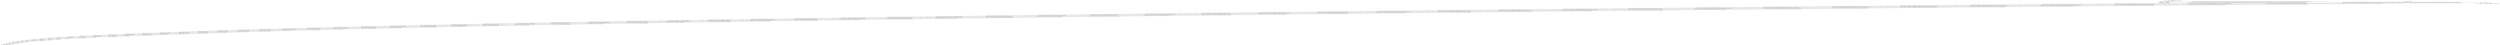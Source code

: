 digraph "getNotFoundException" {  
"405" [label = <(METHOD,getNotFoundException)<SUB>292</SUB>> ]
"406" [label = <(PARAM,this)<SUB>292</SUB>> ]
"407" [label = <(PARAM,String what)<SUB>292</SUB>> ]
"408" [label = <(PARAM,String elementName)<SUB>293</SUB>> ]
"409" [label = <(BLOCK,&lt;empty&gt;,&lt;empty&gt;)<SUB>293</SUB>> ]
"410" [label = <(LOCAL,String lSep: java.lang.String)> ]
"411" [label = <(&lt;operator&gt;.assignment,String lSep = System.getProperty(&quot;line.separator&quot;))<SUB>294</SUB>> ]
"412" [label = <(IDENTIFIER,lSep,String lSep = System.getProperty(&quot;line.separator&quot;))<SUB>294</SUB>> ]
"413" [label = <(getProperty,System.getProperty(&quot;line.separator&quot;))<SUB>294</SUB>> ]
"414" [label = <(IDENTIFIER,System,System.getProperty(&quot;line.separator&quot;))<SUB>294</SUB>> ]
"415" [label = <(LITERAL,&quot;line.separator&quot;,System.getProperty(&quot;line.separator&quot;))<SUB>294</SUB>> ]
"416" [label = <(LOCAL,String msg: java.lang.String)> ]
"417" [label = <(&lt;operator&gt;.assignment,String msg = &quot;Could not create &quot; + what + &quot; of type: &quot; + elementName + &quot;.&quot; + lSep + lSep + &quot;Ant could not find the task or a class this &quot; + &quot;task relies upon.&quot; + lSep + lSep + &quot;This is common and has a number of causes; the usual &quot; + lSep + &quot;solutions are to read the manual pages then download and&quot; + lSep + &quot;install needed JAR files, or fix the build file: &quot; + lSep + &quot; - You have misspelt '&quot; + elementName + &quot;'.&quot; + lSep + &quot;   Fix: check your spelling.&quot; + lSep + &quot; - The task needs an external JAR file to execute&quot; + lSep + &quot;   and this is not found at the right place in the classpath.&quot; + lSep + &quot;   Fix: check the documentation for dependencies.&quot; + lSep + &quot;   Fix: declare the task.&quot; + lSep + &quot; - The task is an Ant optional task and optional.jar is absent&quot; + lSep + &quot;   Fix: look for optional.jar in ANT_HOME/lib, download if needed&quot; + lSep + &quot; - The task was not built into optional.jar as dependent&quot; + lSep + &quot;   libraries were not found at build time.&quot; + lSep + &quot;   Fix: look in the JAR to verify, then rebuild with the needed&quot; + lSep + &quot;   libraries, or download a release version from apache.org&quot; + lSep + &quot; - The build file was written for a later version of Ant&quot; + lSep + &quot;   Fix: upgrade to at least the latest release version of Ant&quot; + lSep + &quot; - The task is not an Ant core or optional task &quot; + lSep + &quot;   and needs to be declared using &lt;taskdef&gt;.&quot; + lSep + lSep + &quot;Remember that for JAR files to be visible to Ant tasks implemented&quot; + lSep + &quot;in ANT_HOME/lib, the files must be in the same directory or on the&quot; + lSep + &quot;classpath&quot; + lSep + lSep + &quot;Please neither file bug reports on this problem, nor email the&quot; + lSep + &quot;Ant mailing lists, until all of these causes have been explored,&quot; + lSep + &quot;as this is not an Ant bug.&quot;)<SUB>295</SUB>> ]
"418" [label = <(IDENTIFIER,msg,String msg = &quot;Could not create &quot; + what + &quot; of type: &quot; + elementName + &quot;.&quot; + lSep + lSep + &quot;Ant could not find the task or a class this &quot; + &quot;task relies upon.&quot; + lSep + lSep + &quot;This is common and has a number of causes; the usual &quot; + lSep + &quot;solutions are to read the manual pages then download and&quot; + lSep + &quot;install needed JAR files, or fix the build file: &quot; + lSep + &quot; - You have misspelt '&quot; + elementName + &quot;'.&quot; + lSep + &quot;   Fix: check your spelling.&quot; + lSep + &quot; - The task needs an external JAR file to execute&quot; + lSep + &quot;   and this is not found at the right place in the classpath.&quot; + lSep + &quot;   Fix: check the documentation for dependencies.&quot; + lSep + &quot;   Fix: declare the task.&quot; + lSep + &quot; - The task is an Ant optional task and optional.jar is absent&quot; + lSep + &quot;   Fix: look for optional.jar in ANT_HOME/lib, download if needed&quot; + lSep + &quot; - The task was not built into optional.jar as dependent&quot; + lSep + &quot;   libraries were not found at build time.&quot; + lSep + &quot;   Fix: look in the JAR to verify, then rebuild with the needed&quot; + lSep + &quot;   libraries, or download a release version from apache.org&quot; + lSep + &quot; - The build file was written for a later version of Ant&quot; + lSep + &quot;   Fix: upgrade to at least the latest release version of Ant&quot; + lSep + &quot; - The task is not an Ant core or optional task &quot; + lSep + &quot;   and needs to be declared using &lt;taskdef&gt;.&quot; + lSep + lSep + &quot;Remember that for JAR files to be visible to Ant tasks implemented&quot; + lSep + &quot;in ANT_HOME/lib, the files must be in the same directory or on the&quot; + lSep + &quot;classpath&quot; + lSep + lSep + &quot;Please neither file bug reports on this problem, nor email the&quot; + lSep + &quot;Ant mailing lists, until all of these causes have been explored,&quot; + lSep + &quot;as this is not an Ant bug.&quot;)<SUB>295</SUB>> ]
"419" [label = <(&lt;operator&gt;.addition,&quot;Could not create &quot; + what + &quot; of type: &quot; + elementName + &quot;.&quot; + lSep + lSep + &quot;Ant could not find the task or a class this &quot; + &quot;task relies upon.&quot; + lSep + lSep + &quot;This is common and has a number of causes; the usual &quot; + lSep + &quot;solutions are to read the manual pages then download and&quot; + lSep + &quot;install needed JAR files, or fix the build file: &quot; + lSep + &quot; - You have misspelt '&quot; + elementName + &quot;'.&quot; + lSep + &quot;   Fix: check your spelling.&quot; + lSep + &quot; - The task needs an external JAR file to execute&quot; + lSep + &quot;   and this is not found at the right place in the classpath.&quot; + lSep + &quot;   Fix: check the documentation for dependencies.&quot; + lSep + &quot;   Fix: declare the task.&quot; + lSep + &quot; - The task is an Ant optional task and optional.jar is absent&quot; + lSep + &quot;   Fix: look for optional.jar in ANT_HOME/lib, download if needed&quot; + lSep + &quot; - The task was not built into optional.jar as dependent&quot; + lSep + &quot;   libraries were not found at build time.&quot; + lSep + &quot;   Fix: look in the JAR to verify, then rebuild with the needed&quot; + lSep + &quot;   libraries, or download a release version from apache.org&quot; + lSep + &quot; - The build file was written for a later version of Ant&quot; + lSep + &quot;   Fix: upgrade to at least the latest release version of Ant&quot; + lSep + &quot; - The task is not an Ant core or optional task &quot; + lSep + &quot;   and needs to be declared using &lt;taskdef&gt;.&quot; + lSep + lSep + &quot;Remember that for JAR files to be visible to Ant tasks implemented&quot; + lSep + &quot;in ANT_HOME/lib, the files must be in the same directory or on the&quot; + lSep + &quot;classpath&quot; + lSep + lSep + &quot;Please neither file bug reports on this problem, nor email the&quot; + lSep + &quot;Ant mailing lists, until all of these causes have been explored,&quot; + lSep + &quot;as this is not an Ant bug.&quot;)<SUB>295</SUB>> ]
"420" [label = <(&lt;operator&gt;.addition,&quot;Could not create &quot; + what + &quot; of type: &quot; + elementName + &quot;.&quot; + lSep + lSep + &quot;Ant could not find the task or a class this &quot; + &quot;task relies upon.&quot; + lSep + lSep + &quot;This is common and has a number of causes; the usual &quot; + lSep + &quot;solutions are to read the manual pages then download and&quot; + lSep + &quot;install needed JAR files, or fix the build file: &quot; + lSep + &quot; - You have misspelt '&quot; + elementName + &quot;'.&quot; + lSep + &quot;   Fix: check your spelling.&quot; + lSep + &quot; - The task needs an external JAR file to execute&quot; + lSep + &quot;   and this is not found at the right place in the classpath.&quot; + lSep + &quot;   Fix: check the documentation for dependencies.&quot; + lSep + &quot;   Fix: declare the task.&quot; + lSep + &quot; - The task is an Ant optional task and optional.jar is absent&quot; + lSep + &quot;   Fix: look for optional.jar in ANT_HOME/lib, download if needed&quot; + lSep + &quot; - The task was not built into optional.jar as dependent&quot; + lSep + &quot;   libraries were not found at build time.&quot; + lSep + &quot;   Fix: look in the JAR to verify, then rebuild with the needed&quot; + lSep + &quot;   libraries, or download a release version from apache.org&quot; + lSep + &quot; - The build file was written for a later version of Ant&quot; + lSep + &quot;   Fix: upgrade to at least the latest release version of Ant&quot; + lSep + &quot; - The task is not an Ant core or optional task &quot; + lSep + &quot;   and needs to be declared using &lt;taskdef&gt;.&quot; + lSep + lSep + &quot;Remember that for JAR files to be visible to Ant tasks implemented&quot; + lSep + &quot;in ANT_HOME/lib, the files must be in the same directory or on the&quot; + lSep + &quot;classpath&quot; + lSep + lSep + &quot;Please neither file bug reports on this problem, nor email the&quot; + lSep + &quot;Ant mailing lists, until all of these causes have been explored,&quot; + lSep)<SUB>295</SUB>> ]
"421" [label = <(&lt;operator&gt;.addition,&quot;Could not create &quot; + what + &quot; of type: &quot; + elementName + &quot;.&quot; + lSep + lSep + &quot;Ant could not find the task or a class this &quot; + &quot;task relies upon.&quot; + lSep + lSep + &quot;This is common and has a number of causes; the usual &quot; + lSep + &quot;solutions are to read the manual pages then download and&quot; + lSep + &quot;install needed JAR files, or fix the build file: &quot; + lSep + &quot; - You have misspelt '&quot; + elementName + &quot;'.&quot; + lSep + &quot;   Fix: check your spelling.&quot; + lSep + &quot; - The task needs an external JAR file to execute&quot; + lSep + &quot;   and this is not found at the right place in the classpath.&quot; + lSep + &quot;   Fix: check the documentation for dependencies.&quot; + lSep + &quot;   Fix: declare the task.&quot; + lSep + &quot; - The task is an Ant optional task and optional.jar is absent&quot; + lSep + &quot;   Fix: look for optional.jar in ANT_HOME/lib, download if needed&quot; + lSep + &quot; - The task was not built into optional.jar as dependent&quot; + lSep + &quot;   libraries were not found at build time.&quot; + lSep + &quot;   Fix: look in the JAR to verify, then rebuild with the needed&quot; + lSep + &quot;   libraries, or download a release version from apache.org&quot; + lSep + &quot; - The build file was written for a later version of Ant&quot; + lSep + &quot;   Fix: upgrade to at least the latest release version of Ant&quot; + lSep + &quot; - The task is not an Ant core or optional task &quot; + lSep + &quot;   and needs to be declared using &lt;taskdef&gt;.&quot; + lSep + lSep + &quot;Remember that for JAR files to be visible to Ant tasks implemented&quot; + lSep + &quot;in ANT_HOME/lib, the files must be in the same directory or on the&quot; + lSep + &quot;classpath&quot; + lSep + lSep + &quot;Please neither file bug reports on this problem, nor email the&quot; + lSep + &quot;Ant mailing lists, until all of these causes have been explored,&quot;)<SUB>295</SUB>> ]
"422" [label = <(&lt;operator&gt;.addition,&quot;Could not create &quot; + what + &quot; of type: &quot; + elementName + &quot;.&quot; + lSep + lSep + &quot;Ant could not find the task or a class this &quot; + &quot;task relies upon.&quot; + lSep + lSep + &quot;This is common and has a number of causes; the usual &quot; + lSep + &quot;solutions are to read the manual pages then download and&quot; + lSep + &quot;install needed JAR files, or fix the build file: &quot; + lSep + &quot; - You have misspelt '&quot; + elementName + &quot;'.&quot; + lSep + &quot;   Fix: check your spelling.&quot; + lSep + &quot; - The task needs an external JAR file to execute&quot; + lSep + &quot;   and this is not found at the right place in the classpath.&quot; + lSep + &quot;   Fix: check the documentation for dependencies.&quot; + lSep + &quot;   Fix: declare the task.&quot; + lSep + &quot; - The task is an Ant optional task and optional.jar is absent&quot; + lSep + &quot;   Fix: look for optional.jar in ANT_HOME/lib, download if needed&quot; + lSep + &quot; - The task was not built into optional.jar as dependent&quot; + lSep + &quot;   libraries were not found at build time.&quot; + lSep + &quot;   Fix: look in the JAR to verify, then rebuild with the needed&quot; + lSep + &quot;   libraries, or download a release version from apache.org&quot; + lSep + &quot; - The build file was written for a later version of Ant&quot; + lSep + &quot;   Fix: upgrade to at least the latest release version of Ant&quot; + lSep + &quot; - The task is not an Ant core or optional task &quot; + lSep + &quot;   and needs to be declared using &lt;taskdef&gt;.&quot; + lSep + lSep + &quot;Remember that for JAR files to be visible to Ant tasks implemented&quot; + lSep + &quot;in ANT_HOME/lib, the files must be in the same directory or on the&quot; + lSep + &quot;classpath&quot; + lSep + lSep + &quot;Please neither file bug reports on this problem, nor email the&quot; + lSep)<SUB>295</SUB>> ]
"423" [label = <(&lt;operator&gt;.addition,&quot;Could not create &quot; + what + &quot; of type: &quot; + elementName + &quot;.&quot; + lSep + lSep + &quot;Ant could not find the task or a class this &quot; + &quot;task relies upon.&quot; + lSep + lSep + &quot;This is common and has a number of causes; the usual &quot; + lSep + &quot;solutions are to read the manual pages then download and&quot; + lSep + &quot;install needed JAR files, or fix the build file: &quot; + lSep + &quot; - You have misspelt '&quot; + elementName + &quot;'.&quot; + lSep + &quot;   Fix: check your spelling.&quot; + lSep + &quot; - The task needs an external JAR file to execute&quot; + lSep + &quot;   and this is not found at the right place in the classpath.&quot; + lSep + &quot;   Fix: check the documentation for dependencies.&quot; + lSep + &quot;   Fix: declare the task.&quot; + lSep + &quot; - The task is an Ant optional task and optional.jar is absent&quot; + lSep + &quot;   Fix: look for optional.jar in ANT_HOME/lib, download if needed&quot; + lSep + &quot; - The task was not built into optional.jar as dependent&quot; + lSep + &quot;   libraries were not found at build time.&quot; + lSep + &quot;   Fix: look in the JAR to verify, then rebuild with the needed&quot; + lSep + &quot;   libraries, or download a release version from apache.org&quot; + lSep + &quot; - The build file was written for a later version of Ant&quot; + lSep + &quot;   Fix: upgrade to at least the latest release version of Ant&quot; + lSep + &quot; - The task is not an Ant core or optional task &quot; + lSep + &quot;   and needs to be declared using &lt;taskdef&gt;.&quot; + lSep + lSep + &quot;Remember that for JAR files to be visible to Ant tasks implemented&quot; + lSep + &quot;in ANT_HOME/lib, the files must be in the same directory or on the&quot; + lSep + &quot;classpath&quot; + lSep + lSep + &quot;Please neither file bug reports on this problem, nor email the&quot;)<SUB>295</SUB>> ]
"424" [label = <(&lt;operator&gt;.addition,&quot;Could not create &quot; + what + &quot; of type: &quot; + elementName + &quot;.&quot; + lSep + lSep + &quot;Ant could not find the task or a class this &quot; + &quot;task relies upon.&quot; + lSep + lSep + &quot;This is common and has a number of causes; the usual &quot; + lSep + &quot;solutions are to read the manual pages then download and&quot; + lSep + &quot;install needed JAR files, or fix the build file: &quot; + lSep + &quot; - You have misspelt '&quot; + elementName + &quot;'.&quot; + lSep + &quot;   Fix: check your spelling.&quot; + lSep + &quot; - The task needs an external JAR file to execute&quot; + lSep + &quot;   and this is not found at the right place in the classpath.&quot; + lSep + &quot;   Fix: check the documentation for dependencies.&quot; + lSep + &quot;   Fix: declare the task.&quot; + lSep + &quot; - The task is an Ant optional task and optional.jar is absent&quot; + lSep + &quot;   Fix: look for optional.jar in ANT_HOME/lib, download if needed&quot; + lSep + &quot; - The task was not built into optional.jar as dependent&quot; + lSep + &quot;   libraries were not found at build time.&quot; + lSep + &quot;   Fix: look in the JAR to verify, then rebuild with the needed&quot; + lSep + &quot;   libraries, or download a release version from apache.org&quot; + lSep + &quot; - The build file was written for a later version of Ant&quot; + lSep + &quot;   Fix: upgrade to at least the latest release version of Ant&quot; + lSep + &quot; - The task is not an Ant core or optional task &quot; + lSep + &quot;   and needs to be declared using &lt;taskdef&gt;.&quot; + lSep + lSep + &quot;Remember that for JAR files to be visible to Ant tasks implemented&quot; + lSep + &quot;in ANT_HOME/lib, the files must be in the same directory or on the&quot; + lSep + &quot;classpath&quot; + lSep + lSep)<SUB>295</SUB>> ]
"425" [label = <(&lt;operator&gt;.addition,&quot;Could not create &quot; + what + &quot; of type: &quot; + elementName + &quot;.&quot; + lSep + lSep + &quot;Ant could not find the task or a class this &quot; + &quot;task relies upon.&quot; + lSep + lSep + &quot;This is common and has a number of causes; the usual &quot; + lSep + &quot;solutions are to read the manual pages then download and&quot; + lSep + &quot;install needed JAR files, or fix the build file: &quot; + lSep + &quot; - You have misspelt '&quot; + elementName + &quot;'.&quot; + lSep + &quot;   Fix: check your spelling.&quot; + lSep + &quot; - The task needs an external JAR file to execute&quot; + lSep + &quot;   and this is not found at the right place in the classpath.&quot; + lSep + &quot;   Fix: check the documentation for dependencies.&quot; + lSep + &quot;   Fix: declare the task.&quot; + lSep + &quot; - The task is an Ant optional task and optional.jar is absent&quot; + lSep + &quot;   Fix: look for optional.jar in ANT_HOME/lib, download if needed&quot; + lSep + &quot; - The task was not built into optional.jar as dependent&quot; + lSep + &quot;   libraries were not found at build time.&quot; + lSep + &quot;   Fix: look in the JAR to verify, then rebuild with the needed&quot; + lSep + &quot;   libraries, or download a release version from apache.org&quot; + lSep + &quot; - The build file was written for a later version of Ant&quot; + lSep + &quot;   Fix: upgrade to at least the latest release version of Ant&quot; + lSep + &quot; - The task is not an Ant core or optional task &quot; + lSep + &quot;   and needs to be declared using &lt;taskdef&gt;.&quot; + lSep + lSep + &quot;Remember that for JAR files to be visible to Ant tasks implemented&quot; + lSep + &quot;in ANT_HOME/lib, the files must be in the same directory or on the&quot; + lSep + &quot;classpath&quot; + lSep)<SUB>295</SUB>> ]
"426" [label = <(&lt;operator&gt;.addition,&quot;Could not create &quot; + what + &quot; of type: &quot; + elementName + &quot;.&quot; + lSep + lSep + &quot;Ant could not find the task or a class this &quot; + &quot;task relies upon.&quot; + lSep + lSep + &quot;This is common and has a number of causes; the usual &quot; + lSep + &quot;solutions are to read the manual pages then download and&quot; + lSep + &quot;install needed JAR files, or fix the build file: &quot; + lSep + &quot; - You have misspelt '&quot; + elementName + &quot;'.&quot; + lSep + &quot;   Fix: check your spelling.&quot; + lSep + &quot; - The task needs an external JAR file to execute&quot; + lSep + &quot;   and this is not found at the right place in the classpath.&quot; + lSep + &quot;   Fix: check the documentation for dependencies.&quot; + lSep + &quot;   Fix: declare the task.&quot; + lSep + &quot; - The task is an Ant optional task and optional.jar is absent&quot; + lSep + &quot;   Fix: look for optional.jar in ANT_HOME/lib, download if needed&quot; + lSep + &quot; - The task was not built into optional.jar as dependent&quot; + lSep + &quot;   libraries were not found at build time.&quot; + lSep + &quot;   Fix: look in the JAR to verify, then rebuild with the needed&quot; + lSep + &quot;   libraries, or download a release version from apache.org&quot; + lSep + &quot; - The build file was written for a later version of Ant&quot; + lSep + &quot;   Fix: upgrade to at least the latest release version of Ant&quot; + lSep + &quot; - The task is not an Ant core or optional task &quot; + lSep + &quot;   and needs to be declared using &lt;taskdef&gt;.&quot; + lSep + lSep + &quot;Remember that for JAR files to be visible to Ant tasks implemented&quot; + lSep + &quot;in ANT_HOME/lib, the files must be in the same directory or on the&quot; + lSep + &quot;classpath&quot;)<SUB>295</SUB>> ]
"427" [label = <(&lt;operator&gt;.addition,&quot;Could not create &quot; + what + &quot; of type: &quot; + elementName + &quot;.&quot; + lSep + lSep + &quot;Ant could not find the task or a class this &quot; + &quot;task relies upon.&quot; + lSep + lSep + &quot;This is common and has a number of causes; the usual &quot; + lSep + &quot;solutions are to read the manual pages then download and&quot; + lSep + &quot;install needed JAR files, or fix the build file: &quot; + lSep + &quot; - You have misspelt '&quot; + elementName + &quot;'.&quot; + lSep + &quot;   Fix: check your spelling.&quot; + lSep + &quot; - The task needs an external JAR file to execute&quot; + lSep + &quot;   and this is not found at the right place in the classpath.&quot; + lSep + &quot;   Fix: check the documentation for dependencies.&quot; + lSep + &quot;   Fix: declare the task.&quot; + lSep + &quot; - The task is an Ant optional task and optional.jar is absent&quot; + lSep + &quot;   Fix: look for optional.jar in ANT_HOME/lib, download if needed&quot; + lSep + &quot; - The task was not built into optional.jar as dependent&quot; + lSep + &quot;   libraries were not found at build time.&quot; + lSep + &quot;   Fix: look in the JAR to verify, then rebuild with the needed&quot; + lSep + &quot;   libraries, or download a release version from apache.org&quot; + lSep + &quot; - The build file was written for a later version of Ant&quot; + lSep + &quot;   Fix: upgrade to at least the latest release version of Ant&quot; + lSep + &quot; - The task is not an Ant core or optional task &quot; + lSep + &quot;   and needs to be declared using &lt;taskdef&gt;.&quot; + lSep + lSep + &quot;Remember that for JAR files to be visible to Ant tasks implemented&quot; + lSep + &quot;in ANT_HOME/lib, the files must be in the same directory or on the&quot; + lSep)<SUB>295</SUB>> ]
"428" [label = <(&lt;operator&gt;.addition,&quot;Could not create &quot; + what + &quot; of type: &quot; + elementName + &quot;.&quot; + lSep + lSep + &quot;Ant could not find the task or a class this &quot; + &quot;task relies upon.&quot; + lSep + lSep + &quot;This is common and has a number of causes; the usual &quot; + lSep + &quot;solutions are to read the manual pages then download and&quot; + lSep + &quot;install needed JAR files, or fix the build file: &quot; + lSep + &quot; - You have misspelt '&quot; + elementName + &quot;'.&quot; + lSep + &quot;   Fix: check your spelling.&quot; + lSep + &quot; - The task needs an external JAR file to execute&quot; + lSep + &quot;   and this is not found at the right place in the classpath.&quot; + lSep + &quot;   Fix: check the documentation for dependencies.&quot; + lSep + &quot;   Fix: declare the task.&quot; + lSep + &quot; - The task is an Ant optional task and optional.jar is absent&quot; + lSep + &quot;   Fix: look for optional.jar in ANT_HOME/lib, download if needed&quot; + lSep + &quot; - The task was not built into optional.jar as dependent&quot; + lSep + &quot;   libraries were not found at build time.&quot; + lSep + &quot;   Fix: look in the JAR to verify, then rebuild with the needed&quot; + lSep + &quot;   libraries, or download a release version from apache.org&quot; + lSep + &quot; - The build file was written for a later version of Ant&quot; + lSep + &quot;   Fix: upgrade to at least the latest release version of Ant&quot; + lSep + &quot; - The task is not an Ant core or optional task &quot; + lSep + &quot;   and needs to be declared using &lt;taskdef&gt;.&quot; + lSep + lSep + &quot;Remember that for JAR files to be visible to Ant tasks implemented&quot; + lSep + &quot;in ANT_HOME/lib, the files must be in the same directory or on the&quot;)<SUB>295</SUB>> ]
"429" [label = <(&lt;operator&gt;.addition,&quot;Could not create &quot; + what + &quot; of type: &quot; + elementName + &quot;.&quot; + lSep + lSep + &quot;Ant could not find the task or a class this &quot; + &quot;task relies upon.&quot; + lSep + lSep + &quot;This is common and has a number of causes; the usual &quot; + lSep + &quot;solutions are to read the manual pages then download and&quot; + lSep + &quot;install needed JAR files, or fix the build file: &quot; + lSep + &quot; - You have misspelt '&quot; + elementName + &quot;'.&quot; + lSep + &quot;   Fix: check your spelling.&quot; + lSep + &quot; - The task needs an external JAR file to execute&quot; + lSep + &quot;   and this is not found at the right place in the classpath.&quot; + lSep + &quot;   Fix: check the documentation for dependencies.&quot; + lSep + &quot;   Fix: declare the task.&quot; + lSep + &quot; - The task is an Ant optional task and optional.jar is absent&quot; + lSep + &quot;   Fix: look for optional.jar in ANT_HOME/lib, download if needed&quot; + lSep + &quot; - The task was not built into optional.jar as dependent&quot; + lSep + &quot;   libraries were not found at build time.&quot; + lSep + &quot;   Fix: look in the JAR to verify, then rebuild with the needed&quot; + lSep + &quot;   libraries, or download a release version from apache.org&quot; + lSep + &quot; - The build file was written for a later version of Ant&quot; + lSep + &quot;   Fix: upgrade to at least the latest release version of Ant&quot; + lSep + &quot; - The task is not an Ant core or optional task &quot; + lSep + &quot;   and needs to be declared using &lt;taskdef&gt;.&quot; + lSep + lSep + &quot;Remember that for JAR files to be visible to Ant tasks implemented&quot; + lSep)<SUB>295</SUB>> ]
"430" [label = <(&lt;operator&gt;.addition,&quot;Could not create &quot; + what + &quot; of type: &quot; + elementName + &quot;.&quot; + lSep + lSep + &quot;Ant could not find the task or a class this &quot; + &quot;task relies upon.&quot; + lSep + lSep + &quot;This is common and has a number of causes; the usual &quot; + lSep + &quot;solutions are to read the manual pages then download and&quot; + lSep + &quot;install needed JAR files, or fix the build file: &quot; + lSep + &quot; - You have misspelt '&quot; + elementName + &quot;'.&quot; + lSep + &quot;   Fix: check your spelling.&quot; + lSep + &quot; - The task needs an external JAR file to execute&quot; + lSep + &quot;   and this is not found at the right place in the classpath.&quot; + lSep + &quot;   Fix: check the documentation for dependencies.&quot; + lSep + &quot;   Fix: declare the task.&quot; + lSep + &quot; - The task is an Ant optional task and optional.jar is absent&quot; + lSep + &quot;   Fix: look for optional.jar in ANT_HOME/lib, download if needed&quot; + lSep + &quot; - The task was not built into optional.jar as dependent&quot; + lSep + &quot;   libraries were not found at build time.&quot; + lSep + &quot;   Fix: look in the JAR to verify, then rebuild with the needed&quot; + lSep + &quot;   libraries, or download a release version from apache.org&quot; + lSep + &quot; - The build file was written for a later version of Ant&quot; + lSep + &quot;   Fix: upgrade to at least the latest release version of Ant&quot; + lSep + &quot; - The task is not an Ant core or optional task &quot; + lSep + &quot;   and needs to be declared using &lt;taskdef&gt;.&quot; + lSep + lSep + &quot;Remember that for JAR files to be visible to Ant tasks implemented&quot;)<SUB>295</SUB>> ]
"431" [label = <(&lt;operator&gt;.addition,&quot;Could not create &quot; + what + &quot; of type: &quot; + elementName + &quot;.&quot; + lSep + lSep + &quot;Ant could not find the task or a class this &quot; + &quot;task relies upon.&quot; + lSep + lSep + &quot;This is common and has a number of causes; the usual &quot; + lSep + &quot;solutions are to read the manual pages then download and&quot; + lSep + &quot;install needed JAR files, or fix the build file: &quot; + lSep + &quot; - You have misspelt '&quot; + elementName + &quot;'.&quot; + lSep + &quot;   Fix: check your spelling.&quot; + lSep + &quot; - The task needs an external JAR file to execute&quot; + lSep + &quot;   and this is not found at the right place in the classpath.&quot; + lSep + &quot;   Fix: check the documentation for dependencies.&quot; + lSep + &quot;   Fix: declare the task.&quot; + lSep + &quot; - The task is an Ant optional task and optional.jar is absent&quot; + lSep + &quot;   Fix: look for optional.jar in ANT_HOME/lib, download if needed&quot; + lSep + &quot; - The task was not built into optional.jar as dependent&quot; + lSep + &quot;   libraries were not found at build time.&quot; + lSep + &quot;   Fix: look in the JAR to verify, then rebuild with the needed&quot; + lSep + &quot;   libraries, or download a release version from apache.org&quot; + lSep + &quot; - The build file was written for a later version of Ant&quot; + lSep + &quot;   Fix: upgrade to at least the latest release version of Ant&quot; + lSep + &quot; - The task is not an Ant core or optional task &quot; + lSep + &quot;   and needs to be declared using &lt;taskdef&gt;.&quot; + lSep + lSep)<SUB>295</SUB>> ]
"432" [label = <(&lt;operator&gt;.addition,&quot;Could not create &quot; + what + &quot; of type: &quot; + elementName + &quot;.&quot; + lSep + lSep + &quot;Ant could not find the task or a class this &quot; + &quot;task relies upon.&quot; + lSep + lSep + &quot;This is common and has a number of causes; the usual &quot; + lSep + &quot;solutions are to read the manual pages then download and&quot; + lSep + &quot;install needed JAR files, or fix the build file: &quot; + lSep + &quot; - You have misspelt '&quot; + elementName + &quot;'.&quot; + lSep + &quot;   Fix: check your spelling.&quot; + lSep + &quot; - The task needs an external JAR file to execute&quot; + lSep + &quot;   and this is not found at the right place in the classpath.&quot; + lSep + &quot;   Fix: check the documentation for dependencies.&quot; + lSep + &quot;   Fix: declare the task.&quot; + lSep + &quot; - The task is an Ant optional task and optional.jar is absent&quot; + lSep + &quot;   Fix: look for optional.jar in ANT_HOME/lib, download if needed&quot; + lSep + &quot; - The task was not built into optional.jar as dependent&quot; + lSep + &quot;   libraries were not found at build time.&quot; + lSep + &quot;   Fix: look in the JAR to verify, then rebuild with the needed&quot; + lSep + &quot;   libraries, or download a release version from apache.org&quot; + lSep + &quot; - The build file was written for a later version of Ant&quot; + lSep + &quot;   Fix: upgrade to at least the latest release version of Ant&quot; + lSep + &quot; - The task is not an Ant core or optional task &quot; + lSep + &quot;   and needs to be declared using &lt;taskdef&gt;.&quot; + lSep)<SUB>295</SUB>> ]
"433" [label = <(&lt;operator&gt;.addition,&quot;Could not create &quot; + what + &quot; of type: &quot; + elementName + &quot;.&quot; + lSep + lSep + &quot;Ant could not find the task or a class this &quot; + &quot;task relies upon.&quot; + lSep + lSep + &quot;This is common and has a number of causes; the usual &quot; + lSep + &quot;solutions are to read the manual pages then download and&quot; + lSep + &quot;install needed JAR files, or fix the build file: &quot; + lSep + &quot; - You have misspelt '&quot; + elementName + &quot;'.&quot; + lSep + &quot;   Fix: check your spelling.&quot; + lSep + &quot; - The task needs an external JAR file to execute&quot; + lSep + &quot;   and this is not found at the right place in the classpath.&quot; + lSep + &quot;   Fix: check the documentation for dependencies.&quot; + lSep + &quot;   Fix: declare the task.&quot; + lSep + &quot; - The task is an Ant optional task and optional.jar is absent&quot; + lSep + &quot;   Fix: look for optional.jar in ANT_HOME/lib, download if needed&quot; + lSep + &quot; - The task was not built into optional.jar as dependent&quot; + lSep + &quot;   libraries were not found at build time.&quot; + lSep + &quot;   Fix: look in the JAR to verify, then rebuild with the needed&quot; + lSep + &quot;   libraries, or download a release version from apache.org&quot; + lSep + &quot; - The build file was written for a later version of Ant&quot; + lSep + &quot;   Fix: upgrade to at least the latest release version of Ant&quot; + lSep + &quot; - The task is not an Ant core or optional task &quot; + lSep + &quot;   and needs to be declared using &lt;taskdef&gt;.&quot;)<SUB>295</SUB>> ]
"434" [label = <(&lt;operator&gt;.addition,&quot;Could not create &quot; + what + &quot; of type: &quot; + elementName + &quot;.&quot; + lSep + lSep + &quot;Ant could not find the task or a class this &quot; + &quot;task relies upon.&quot; + lSep + lSep + &quot;This is common and has a number of causes; the usual &quot; + lSep + &quot;solutions are to read the manual pages then download and&quot; + lSep + &quot;install needed JAR files, or fix the build file: &quot; + lSep + &quot; - You have misspelt '&quot; + elementName + &quot;'.&quot; + lSep + &quot;   Fix: check your spelling.&quot; + lSep + &quot; - The task needs an external JAR file to execute&quot; + lSep + &quot;   and this is not found at the right place in the classpath.&quot; + lSep + &quot;   Fix: check the documentation for dependencies.&quot; + lSep + &quot;   Fix: declare the task.&quot; + lSep + &quot; - The task is an Ant optional task and optional.jar is absent&quot; + lSep + &quot;   Fix: look for optional.jar in ANT_HOME/lib, download if needed&quot; + lSep + &quot; - The task was not built into optional.jar as dependent&quot; + lSep + &quot;   libraries were not found at build time.&quot; + lSep + &quot;   Fix: look in the JAR to verify, then rebuild with the needed&quot; + lSep + &quot;   libraries, or download a release version from apache.org&quot; + lSep + &quot; - The build file was written for a later version of Ant&quot; + lSep + &quot;   Fix: upgrade to at least the latest release version of Ant&quot; + lSep + &quot; - The task is not an Ant core or optional task &quot; + lSep)<SUB>295</SUB>> ]
"435" [label = <(&lt;operator&gt;.addition,&quot;Could not create &quot; + what + &quot; of type: &quot; + elementName + &quot;.&quot; + lSep + lSep + &quot;Ant could not find the task or a class this &quot; + &quot;task relies upon.&quot; + lSep + lSep + &quot;This is common and has a number of causes; the usual &quot; + lSep + &quot;solutions are to read the manual pages then download and&quot; + lSep + &quot;install needed JAR files, or fix the build file: &quot; + lSep + &quot; - You have misspelt '&quot; + elementName + &quot;'.&quot; + lSep + &quot;   Fix: check your spelling.&quot; + lSep + &quot; - The task needs an external JAR file to execute&quot; + lSep + &quot;   and this is not found at the right place in the classpath.&quot; + lSep + &quot;   Fix: check the documentation for dependencies.&quot; + lSep + &quot;   Fix: declare the task.&quot; + lSep + &quot; - The task is an Ant optional task and optional.jar is absent&quot; + lSep + &quot;   Fix: look for optional.jar in ANT_HOME/lib, download if needed&quot; + lSep + &quot; - The task was not built into optional.jar as dependent&quot; + lSep + &quot;   libraries were not found at build time.&quot; + lSep + &quot;   Fix: look in the JAR to verify, then rebuild with the needed&quot; + lSep + &quot;   libraries, or download a release version from apache.org&quot; + lSep + &quot; - The build file was written for a later version of Ant&quot; + lSep + &quot;   Fix: upgrade to at least the latest release version of Ant&quot; + lSep + &quot; - The task is not an Ant core or optional task &quot;)<SUB>295</SUB>> ]
"436" [label = <(&lt;operator&gt;.addition,&quot;Could not create &quot; + what + &quot; of type: &quot; + elementName + &quot;.&quot; + lSep + lSep + &quot;Ant could not find the task or a class this &quot; + &quot;task relies upon.&quot; + lSep + lSep + &quot;This is common and has a number of causes; the usual &quot; + lSep + &quot;solutions are to read the manual pages then download and&quot; + lSep + &quot;install needed JAR files, or fix the build file: &quot; + lSep + &quot; - You have misspelt '&quot; + elementName + &quot;'.&quot; + lSep + &quot;   Fix: check your spelling.&quot; + lSep + &quot; - The task needs an external JAR file to execute&quot; + lSep + &quot;   and this is not found at the right place in the classpath.&quot; + lSep + &quot;   Fix: check the documentation for dependencies.&quot; + lSep + &quot;   Fix: declare the task.&quot; + lSep + &quot; - The task is an Ant optional task and optional.jar is absent&quot; + lSep + &quot;   Fix: look for optional.jar in ANT_HOME/lib, download if needed&quot; + lSep + &quot; - The task was not built into optional.jar as dependent&quot; + lSep + &quot;   libraries were not found at build time.&quot; + lSep + &quot;   Fix: look in the JAR to verify, then rebuild with the needed&quot; + lSep + &quot;   libraries, or download a release version from apache.org&quot; + lSep + &quot; - The build file was written for a later version of Ant&quot; + lSep + &quot;   Fix: upgrade to at least the latest release version of Ant&quot; + lSep)<SUB>295</SUB>> ]
"437" [label = <(&lt;operator&gt;.addition,&quot;Could not create &quot; + what + &quot; of type: &quot; + elementName + &quot;.&quot; + lSep + lSep + &quot;Ant could not find the task or a class this &quot; + &quot;task relies upon.&quot; + lSep + lSep + &quot;This is common and has a number of causes; the usual &quot; + lSep + &quot;solutions are to read the manual pages then download and&quot; + lSep + &quot;install needed JAR files, or fix the build file: &quot; + lSep + &quot; - You have misspelt '&quot; + elementName + &quot;'.&quot; + lSep + &quot;   Fix: check your spelling.&quot; + lSep + &quot; - The task needs an external JAR file to execute&quot; + lSep + &quot;   and this is not found at the right place in the classpath.&quot; + lSep + &quot;   Fix: check the documentation for dependencies.&quot; + lSep + &quot;   Fix: declare the task.&quot; + lSep + &quot; - The task is an Ant optional task and optional.jar is absent&quot; + lSep + &quot;   Fix: look for optional.jar in ANT_HOME/lib, download if needed&quot; + lSep + &quot; - The task was not built into optional.jar as dependent&quot; + lSep + &quot;   libraries were not found at build time.&quot; + lSep + &quot;   Fix: look in the JAR to verify, then rebuild with the needed&quot; + lSep + &quot;   libraries, or download a release version from apache.org&quot; + lSep + &quot; - The build file was written for a later version of Ant&quot; + lSep + &quot;   Fix: upgrade to at least the latest release version of Ant&quot;)<SUB>295</SUB>> ]
"438" [label = <(&lt;operator&gt;.addition,&quot;Could not create &quot; + what + &quot; of type: &quot; + elementName + &quot;.&quot; + lSep + lSep + &quot;Ant could not find the task or a class this &quot; + &quot;task relies upon.&quot; + lSep + lSep + &quot;This is common and has a number of causes; the usual &quot; + lSep + &quot;solutions are to read the manual pages then download and&quot; + lSep + &quot;install needed JAR files, or fix the build file: &quot; + lSep + &quot; - You have misspelt '&quot; + elementName + &quot;'.&quot; + lSep + &quot;   Fix: check your spelling.&quot; + lSep + &quot; - The task needs an external JAR file to execute&quot; + lSep + &quot;   and this is not found at the right place in the classpath.&quot; + lSep + &quot;   Fix: check the documentation for dependencies.&quot; + lSep + &quot;   Fix: declare the task.&quot; + lSep + &quot; - The task is an Ant optional task and optional.jar is absent&quot; + lSep + &quot;   Fix: look for optional.jar in ANT_HOME/lib, download if needed&quot; + lSep + &quot; - The task was not built into optional.jar as dependent&quot; + lSep + &quot;   libraries were not found at build time.&quot; + lSep + &quot;   Fix: look in the JAR to verify, then rebuild with the needed&quot; + lSep + &quot;   libraries, or download a release version from apache.org&quot; + lSep + &quot; - The build file was written for a later version of Ant&quot; + lSep)<SUB>295</SUB>> ]
"439" [label = <(&lt;operator&gt;.addition,&quot;Could not create &quot; + what + &quot; of type: &quot; + elementName + &quot;.&quot; + lSep + lSep + &quot;Ant could not find the task or a class this &quot; + &quot;task relies upon.&quot; + lSep + lSep + &quot;This is common and has a number of causes; the usual &quot; + lSep + &quot;solutions are to read the manual pages then download and&quot; + lSep + &quot;install needed JAR files, or fix the build file: &quot; + lSep + &quot; - You have misspelt '&quot; + elementName + &quot;'.&quot; + lSep + &quot;   Fix: check your spelling.&quot; + lSep + &quot; - The task needs an external JAR file to execute&quot; + lSep + &quot;   and this is not found at the right place in the classpath.&quot; + lSep + &quot;   Fix: check the documentation for dependencies.&quot; + lSep + &quot;   Fix: declare the task.&quot; + lSep + &quot; - The task is an Ant optional task and optional.jar is absent&quot; + lSep + &quot;   Fix: look for optional.jar in ANT_HOME/lib, download if needed&quot; + lSep + &quot; - The task was not built into optional.jar as dependent&quot; + lSep + &quot;   libraries were not found at build time.&quot; + lSep + &quot;   Fix: look in the JAR to verify, then rebuild with the needed&quot; + lSep + &quot;   libraries, or download a release version from apache.org&quot; + lSep + &quot; - The build file was written for a later version of Ant&quot;)<SUB>295</SUB>> ]
"440" [label = <(&lt;operator&gt;.addition,&quot;Could not create &quot; + what + &quot; of type: &quot; + elementName + &quot;.&quot; + lSep + lSep + &quot;Ant could not find the task or a class this &quot; + &quot;task relies upon.&quot; + lSep + lSep + &quot;This is common and has a number of causes; the usual &quot; + lSep + &quot;solutions are to read the manual pages then download and&quot; + lSep + &quot;install needed JAR files, or fix the build file: &quot; + lSep + &quot; - You have misspelt '&quot; + elementName + &quot;'.&quot; + lSep + &quot;   Fix: check your spelling.&quot; + lSep + &quot; - The task needs an external JAR file to execute&quot; + lSep + &quot;   and this is not found at the right place in the classpath.&quot; + lSep + &quot;   Fix: check the documentation for dependencies.&quot; + lSep + &quot;   Fix: declare the task.&quot; + lSep + &quot; - The task is an Ant optional task and optional.jar is absent&quot; + lSep + &quot;   Fix: look for optional.jar in ANT_HOME/lib, download if needed&quot; + lSep + &quot; - The task was not built into optional.jar as dependent&quot; + lSep + &quot;   libraries were not found at build time.&quot; + lSep + &quot;   Fix: look in the JAR to verify, then rebuild with the needed&quot; + lSep + &quot;   libraries, or download a release version from apache.org&quot; + lSep)<SUB>295</SUB>> ]
"441" [label = <(&lt;operator&gt;.addition,&quot;Could not create &quot; + what + &quot; of type: &quot; + elementName + &quot;.&quot; + lSep + lSep + &quot;Ant could not find the task or a class this &quot; + &quot;task relies upon.&quot; + lSep + lSep + &quot;This is common and has a number of causes; the usual &quot; + lSep + &quot;solutions are to read the manual pages then download and&quot; + lSep + &quot;install needed JAR files, or fix the build file: &quot; + lSep + &quot; - You have misspelt '&quot; + elementName + &quot;'.&quot; + lSep + &quot;   Fix: check your spelling.&quot; + lSep + &quot; - The task needs an external JAR file to execute&quot; + lSep + &quot;   and this is not found at the right place in the classpath.&quot; + lSep + &quot;   Fix: check the documentation for dependencies.&quot; + lSep + &quot;   Fix: declare the task.&quot; + lSep + &quot; - The task is an Ant optional task and optional.jar is absent&quot; + lSep + &quot;   Fix: look for optional.jar in ANT_HOME/lib, download if needed&quot; + lSep + &quot; - The task was not built into optional.jar as dependent&quot; + lSep + &quot;   libraries were not found at build time.&quot; + lSep + &quot;   Fix: look in the JAR to verify, then rebuild with the needed&quot; + lSep + &quot;   libraries, or download a release version from apache.org&quot;)<SUB>295</SUB>> ]
"442" [label = <(&lt;operator&gt;.addition,&quot;Could not create &quot; + what + &quot; of type: &quot; + elementName + &quot;.&quot; + lSep + lSep + &quot;Ant could not find the task or a class this &quot; + &quot;task relies upon.&quot; + lSep + lSep + &quot;This is common and has a number of causes; the usual &quot; + lSep + &quot;solutions are to read the manual pages then download and&quot; + lSep + &quot;install needed JAR files, or fix the build file: &quot; + lSep + &quot; - You have misspelt '&quot; + elementName + &quot;'.&quot; + lSep + &quot;   Fix: check your spelling.&quot; + lSep + &quot; - The task needs an external JAR file to execute&quot; + lSep + &quot;   and this is not found at the right place in the classpath.&quot; + lSep + &quot;   Fix: check the documentation for dependencies.&quot; + lSep + &quot;   Fix: declare the task.&quot; + lSep + &quot; - The task is an Ant optional task and optional.jar is absent&quot; + lSep + &quot;   Fix: look for optional.jar in ANT_HOME/lib, download if needed&quot; + lSep + &quot; - The task was not built into optional.jar as dependent&quot; + lSep + &quot;   libraries were not found at build time.&quot; + lSep + &quot;   Fix: look in the JAR to verify, then rebuild with the needed&quot; + lSep)<SUB>295</SUB>> ]
"443" [label = <(&lt;operator&gt;.addition,&quot;Could not create &quot; + what + &quot; of type: &quot; + elementName + &quot;.&quot; + lSep + lSep + &quot;Ant could not find the task or a class this &quot; + &quot;task relies upon.&quot; + lSep + lSep + &quot;This is common and has a number of causes; the usual &quot; + lSep + &quot;solutions are to read the manual pages then download and&quot; + lSep + &quot;install needed JAR files, or fix the build file: &quot; + lSep + &quot; - You have misspelt '&quot; + elementName + &quot;'.&quot; + lSep + &quot;   Fix: check your spelling.&quot; + lSep + &quot; - The task needs an external JAR file to execute&quot; + lSep + &quot;   and this is not found at the right place in the classpath.&quot; + lSep + &quot;   Fix: check the documentation for dependencies.&quot; + lSep + &quot;   Fix: declare the task.&quot; + lSep + &quot; - The task is an Ant optional task and optional.jar is absent&quot; + lSep + &quot;   Fix: look for optional.jar in ANT_HOME/lib, download if needed&quot; + lSep + &quot; - The task was not built into optional.jar as dependent&quot; + lSep + &quot;   libraries were not found at build time.&quot; + lSep + &quot;   Fix: look in the JAR to verify, then rebuild with the needed&quot;)<SUB>295</SUB>> ]
"444" [label = <(&lt;operator&gt;.addition,&quot;Could not create &quot; + what + &quot; of type: &quot; + elementName + &quot;.&quot; + lSep + lSep + &quot;Ant could not find the task or a class this &quot; + &quot;task relies upon.&quot; + lSep + lSep + &quot;This is common and has a number of causes; the usual &quot; + lSep + &quot;solutions are to read the manual pages then download and&quot; + lSep + &quot;install needed JAR files, or fix the build file: &quot; + lSep + &quot; - You have misspelt '&quot; + elementName + &quot;'.&quot; + lSep + &quot;   Fix: check your spelling.&quot; + lSep + &quot; - The task needs an external JAR file to execute&quot; + lSep + &quot;   and this is not found at the right place in the classpath.&quot; + lSep + &quot;   Fix: check the documentation for dependencies.&quot; + lSep + &quot;   Fix: declare the task.&quot; + lSep + &quot; - The task is an Ant optional task and optional.jar is absent&quot; + lSep + &quot;   Fix: look for optional.jar in ANT_HOME/lib, download if needed&quot; + lSep + &quot; - The task was not built into optional.jar as dependent&quot; + lSep + &quot;   libraries were not found at build time.&quot; + lSep)<SUB>295</SUB>> ]
"445" [label = <(&lt;operator&gt;.addition,&quot;Could not create &quot; + what + &quot; of type: &quot; + elementName + &quot;.&quot; + lSep + lSep + &quot;Ant could not find the task or a class this &quot; + &quot;task relies upon.&quot; + lSep + lSep + &quot;This is common and has a number of causes; the usual &quot; + lSep + &quot;solutions are to read the manual pages then download and&quot; + lSep + &quot;install needed JAR files, or fix the build file: &quot; + lSep + &quot; - You have misspelt '&quot; + elementName + &quot;'.&quot; + lSep + &quot;   Fix: check your spelling.&quot; + lSep + &quot; - The task needs an external JAR file to execute&quot; + lSep + &quot;   and this is not found at the right place in the classpath.&quot; + lSep + &quot;   Fix: check the documentation for dependencies.&quot; + lSep + &quot;   Fix: declare the task.&quot; + lSep + &quot; - The task is an Ant optional task and optional.jar is absent&quot; + lSep + &quot;   Fix: look for optional.jar in ANT_HOME/lib, download if needed&quot; + lSep + &quot; - The task was not built into optional.jar as dependent&quot; + lSep + &quot;   libraries were not found at build time.&quot;)<SUB>295</SUB>> ]
"446" [label = <(&lt;operator&gt;.addition,&quot;Could not create &quot; + what + &quot; of type: &quot; + elementName + &quot;.&quot; + lSep + lSep + &quot;Ant could not find the task or a class this &quot; + &quot;task relies upon.&quot; + lSep + lSep + &quot;This is common and has a number of causes; the usual &quot; + lSep + &quot;solutions are to read the manual pages then download and&quot; + lSep + &quot;install needed JAR files, or fix the build file: &quot; + lSep + &quot; - You have misspelt '&quot; + elementName + &quot;'.&quot; + lSep + &quot;   Fix: check your spelling.&quot; + lSep + &quot; - The task needs an external JAR file to execute&quot; + lSep + &quot;   and this is not found at the right place in the classpath.&quot; + lSep + &quot;   Fix: check the documentation for dependencies.&quot; + lSep + &quot;   Fix: declare the task.&quot; + lSep + &quot; - The task is an Ant optional task and optional.jar is absent&quot; + lSep + &quot;   Fix: look for optional.jar in ANT_HOME/lib, download if needed&quot; + lSep + &quot; - The task was not built into optional.jar as dependent&quot; + lSep)<SUB>295</SUB>> ]
"447" [label = <(&lt;operator&gt;.addition,&quot;Could not create &quot; + what + &quot; of type: &quot; + elementName + &quot;.&quot; + lSep + lSep + &quot;Ant could not find the task or a class this &quot; + &quot;task relies upon.&quot; + lSep + lSep + &quot;This is common and has a number of causes; the usual &quot; + lSep + &quot;solutions are to read the manual pages then download and&quot; + lSep + &quot;install needed JAR files, or fix the build file: &quot; + lSep + &quot; - You have misspelt '&quot; + elementName + &quot;'.&quot; + lSep + &quot;   Fix: check your spelling.&quot; + lSep + &quot; - The task needs an external JAR file to execute&quot; + lSep + &quot;   and this is not found at the right place in the classpath.&quot; + lSep + &quot;   Fix: check the documentation for dependencies.&quot; + lSep + &quot;   Fix: declare the task.&quot; + lSep + &quot; - The task is an Ant optional task and optional.jar is absent&quot; + lSep + &quot;   Fix: look for optional.jar in ANT_HOME/lib, download if needed&quot; + lSep + &quot; - The task was not built into optional.jar as dependent&quot;)<SUB>295</SUB>> ]
"448" [label = <(&lt;operator&gt;.addition,&quot;Could not create &quot; + what + &quot; of type: &quot; + elementName + &quot;.&quot; + lSep + lSep + &quot;Ant could not find the task or a class this &quot; + &quot;task relies upon.&quot; + lSep + lSep + &quot;This is common and has a number of causes; the usual &quot; + lSep + &quot;solutions are to read the manual pages then download and&quot; + lSep + &quot;install needed JAR files, or fix the build file: &quot; + lSep + &quot; - You have misspelt '&quot; + elementName + &quot;'.&quot; + lSep + &quot;   Fix: check your spelling.&quot; + lSep + &quot; - The task needs an external JAR file to execute&quot; + lSep + &quot;   and this is not found at the right place in the classpath.&quot; + lSep + &quot;   Fix: check the documentation for dependencies.&quot; + lSep + &quot;   Fix: declare the task.&quot; + lSep + &quot; - The task is an Ant optional task and optional.jar is absent&quot; + lSep + &quot;   Fix: look for optional.jar in ANT_HOME/lib, download if needed&quot; + lSep)<SUB>295</SUB>> ]
"449" [label = <(&lt;operator&gt;.addition,&quot;Could not create &quot; + what + &quot; of type: &quot; + elementName + &quot;.&quot; + lSep + lSep + &quot;Ant could not find the task or a class this &quot; + &quot;task relies upon.&quot; + lSep + lSep + &quot;This is common and has a number of causes; the usual &quot; + lSep + &quot;solutions are to read the manual pages then download and&quot; + lSep + &quot;install needed JAR files, or fix the build file: &quot; + lSep + &quot; - You have misspelt '&quot; + elementName + &quot;'.&quot; + lSep + &quot;   Fix: check your spelling.&quot; + lSep + &quot; - The task needs an external JAR file to execute&quot; + lSep + &quot;   and this is not found at the right place in the classpath.&quot; + lSep + &quot;   Fix: check the documentation for dependencies.&quot; + lSep + &quot;   Fix: declare the task.&quot; + lSep + &quot; - The task is an Ant optional task and optional.jar is absent&quot; + lSep + &quot;   Fix: look for optional.jar in ANT_HOME/lib, download if needed&quot;)<SUB>295</SUB>> ]
"450" [label = <(&lt;operator&gt;.addition,&quot;Could not create &quot; + what + &quot; of type: &quot; + elementName + &quot;.&quot; + lSep + lSep + &quot;Ant could not find the task or a class this &quot; + &quot;task relies upon.&quot; + lSep + lSep + &quot;This is common and has a number of causes; the usual &quot; + lSep + &quot;solutions are to read the manual pages then download and&quot; + lSep + &quot;install needed JAR files, or fix the build file: &quot; + lSep + &quot; - You have misspelt '&quot; + elementName + &quot;'.&quot; + lSep + &quot;   Fix: check your spelling.&quot; + lSep + &quot; - The task needs an external JAR file to execute&quot; + lSep + &quot;   and this is not found at the right place in the classpath.&quot; + lSep + &quot;   Fix: check the documentation for dependencies.&quot; + lSep + &quot;   Fix: declare the task.&quot; + lSep + &quot; - The task is an Ant optional task and optional.jar is absent&quot; + lSep)<SUB>295</SUB>> ]
"451" [label = <(&lt;operator&gt;.addition,&quot;Could not create &quot; + what + &quot; of type: &quot; + elementName + &quot;.&quot; + lSep + lSep + &quot;Ant could not find the task or a class this &quot; + &quot;task relies upon.&quot; + lSep + lSep + &quot;This is common and has a number of causes; the usual &quot; + lSep + &quot;solutions are to read the manual pages then download and&quot; + lSep + &quot;install needed JAR files, or fix the build file: &quot; + lSep + &quot; - You have misspelt '&quot; + elementName + &quot;'.&quot; + lSep + &quot;   Fix: check your spelling.&quot; + lSep + &quot; - The task needs an external JAR file to execute&quot; + lSep + &quot;   and this is not found at the right place in the classpath.&quot; + lSep + &quot;   Fix: check the documentation for dependencies.&quot; + lSep + &quot;   Fix: declare the task.&quot; + lSep + &quot; - The task is an Ant optional task and optional.jar is absent&quot;)<SUB>295</SUB>> ]
"452" [label = <(&lt;operator&gt;.addition,&quot;Could not create &quot; + what + &quot; of type: &quot; + elementName + &quot;.&quot; + lSep + lSep + &quot;Ant could not find the task or a class this &quot; + &quot;task relies upon.&quot; + lSep + lSep + &quot;This is common and has a number of causes; the usual &quot; + lSep + &quot;solutions are to read the manual pages then download and&quot; + lSep + &quot;install needed JAR files, or fix the build file: &quot; + lSep + &quot; - You have misspelt '&quot; + elementName + &quot;'.&quot; + lSep + &quot;   Fix: check your spelling.&quot; + lSep + &quot; - The task needs an external JAR file to execute&quot; + lSep + &quot;   and this is not found at the right place in the classpath.&quot; + lSep + &quot;   Fix: check the documentation for dependencies.&quot; + lSep + &quot;   Fix: declare the task.&quot; + lSep)<SUB>295</SUB>> ]
"453" [label = <(&lt;operator&gt;.addition,&quot;Could not create &quot; + what + &quot; of type: &quot; + elementName + &quot;.&quot; + lSep + lSep + &quot;Ant could not find the task or a class this &quot; + &quot;task relies upon.&quot; + lSep + lSep + &quot;This is common and has a number of causes; the usual &quot; + lSep + &quot;solutions are to read the manual pages then download and&quot; + lSep + &quot;install needed JAR files, or fix the build file: &quot; + lSep + &quot; - You have misspelt '&quot; + elementName + &quot;'.&quot; + lSep + &quot;   Fix: check your spelling.&quot; + lSep + &quot; - The task needs an external JAR file to execute&quot; + lSep + &quot;   and this is not found at the right place in the classpath.&quot; + lSep + &quot;   Fix: check the documentation for dependencies.&quot; + lSep + &quot;   Fix: declare the task.&quot;)<SUB>295</SUB>> ]
"454" [label = <(&lt;operator&gt;.addition,&quot;Could not create &quot; + what + &quot; of type: &quot; + elementName + &quot;.&quot; + lSep + lSep + &quot;Ant could not find the task or a class this &quot; + &quot;task relies upon.&quot; + lSep + lSep + &quot;This is common and has a number of causes; the usual &quot; + lSep + &quot;solutions are to read the manual pages then download and&quot; + lSep + &quot;install needed JAR files, or fix the build file: &quot; + lSep + &quot; - You have misspelt '&quot; + elementName + &quot;'.&quot; + lSep + &quot;   Fix: check your spelling.&quot; + lSep + &quot; - The task needs an external JAR file to execute&quot; + lSep + &quot;   and this is not found at the right place in the classpath.&quot; + lSep + &quot;   Fix: check the documentation for dependencies.&quot; + lSep)<SUB>295</SUB>> ]
"455" [label = <(&lt;operator&gt;.addition,&quot;Could not create &quot; + what + &quot; of type: &quot; + elementName + &quot;.&quot; + lSep + lSep + &quot;Ant could not find the task or a class this &quot; + &quot;task relies upon.&quot; + lSep + lSep + &quot;This is common and has a number of causes; the usual &quot; + lSep + &quot;solutions are to read the manual pages then download and&quot; + lSep + &quot;install needed JAR files, or fix the build file: &quot; + lSep + &quot; - You have misspelt '&quot; + elementName + &quot;'.&quot; + lSep + &quot;   Fix: check your spelling.&quot; + lSep + &quot; - The task needs an external JAR file to execute&quot; + lSep + &quot;   and this is not found at the right place in the classpath.&quot; + lSep + &quot;   Fix: check the documentation for dependencies.&quot;)<SUB>295</SUB>> ]
"456" [label = <(&lt;operator&gt;.addition,&quot;Could not create &quot; + what + &quot; of type: &quot; + elementName + &quot;.&quot; + lSep + lSep + &quot;Ant could not find the task or a class this &quot; + &quot;task relies upon.&quot; + lSep + lSep + &quot;This is common and has a number of causes; the usual &quot; + lSep + &quot;solutions are to read the manual pages then download and&quot; + lSep + &quot;install needed JAR files, or fix the build file: &quot; + lSep + &quot; - You have misspelt '&quot; + elementName + &quot;'.&quot; + lSep + &quot;   Fix: check your spelling.&quot; + lSep + &quot; - The task needs an external JAR file to execute&quot; + lSep + &quot;   and this is not found at the right place in the classpath.&quot; + lSep)<SUB>295</SUB>> ]
"457" [label = <(&lt;operator&gt;.addition,&quot;Could not create &quot; + what + &quot; of type: &quot; + elementName + &quot;.&quot; + lSep + lSep + &quot;Ant could not find the task or a class this &quot; + &quot;task relies upon.&quot; + lSep + lSep + &quot;This is common and has a number of causes; the usual &quot; + lSep + &quot;solutions are to read the manual pages then download and&quot; + lSep + &quot;install needed JAR files, or fix the build file: &quot; + lSep + &quot; - You have misspelt '&quot; + elementName + &quot;'.&quot; + lSep + &quot;   Fix: check your spelling.&quot; + lSep + &quot; - The task needs an external JAR file to execute&quot; + lSep + &quot;   and this is not found at the right place in the classpath.&quot;)<SUB>295</SUB>> ]
"458" [label = <(&lt;operator&gt;.addition,&quot;Could not create &quot; + what + &quot; of type: &quot; + elementName + &quot;.&quot; + lSep + lSep + &quot;Ant could not find the task or a class this &quot; + &quot;task relies upon.&quot; + lSep + lSep + &quot;This is common and has a number of causes; the usual &quot; + lSep + &quot;solutions are to read the manual pages then download and&quot; + lSep + &quot;install needed JAR files, or fix the build file: &quot; + lSep + &quot; - You have misspelt '&quot; + elementName + &quot;'.&quot; + lSep + &quot;   Fix: check your spelling.&quot; + lSep + &quot; - The task needs an external JAR file to execute&quot; + lSep)<SUB>295</SUB>> ]
"459" [label = <(&lt;operator&gt;.addition,&quot;Could not create &quot; + what + &quot; of type: &quot; + elementName + &quot;.&quot; + lSep + lSep + &quot;Ant could not find the task or a class this &quot; + &quot;task relies upon.&quot; + lSep + lSep + &quot;This is common and has a number of causes; the usual &quot; + lSep + &quot;solutions are to read the manual pages then download and&quot; + lSep + &quot;install needed JAR files, or fix the build file: &quot; + lSep + &quot; - You have misspelt '&quot; + elementName + &quot;'.&quot; + lSep + &quot;   Fix: check your spelling.&quot; + lSep + &quot; - The task needs an external JAR file to execute&quot;)<SUB>295</SUB>> ]
"460" [label = <(&lt;operator&gt;.addition,&quot;Could not create &quot; + what + &quot; of type: &quot; + elementName + &quot;.&quot; + lSep + lSep + &quot;Ant could not find the task or a class this &quot; + &quot;task relies upon.&quot; + lSep + lSep + &quot;This is common and has a number of causes; the usual &quot; + lSep + &quot;solutions are to read the manual pages then download and&quot; + lSep + &quot;install needed JAR files, or fix the build file: &quot; + lSep + &quot; - You have misspelt '&quot; + elementName + &quot;'.&quot; + lSep + &quot;   Fix: check your spelling.&quot; + lSep)<SUB>295</SUB>> ]
"461" [label = <(&lt;operator&gt;.addition,&quot;Could not create &quot; + what + &quot; of type: &quot; + elementName + &quot;.&quot; + lSep + lSep + &quot;Ant could not find the task or a class this &quot; + &quot;task relies upon.&quot; + lSep + lSep + &quot;This is common and has a number of causes; the usual &quot; + lSep + &quot;solutions are to read the manual pages then download and&quot; + lSep + &quot;install needed JAR files, or fix the build file: &quot; + lSep + &quot; - You have misspelt '&quot; + elementName + &quot;'.&quot; + lSep + &quot;   Fix: check your spelling.&quot;)<SUB>295</SUB>> ]
"462" [label = <(&lt;operator&gt;.addition,&quot;Could not create &quot; + what + &quot; of type: &quot; + elementName + &quot;.&quot; + lSep + lSep + &quot;Ant could not find the task or a class this &quot; + &quot;task relies upon.&quot; + lSep + lSep + &quot;This is common and has a number of causes; the usual &quot; + lSep + &quot;solutions are to read the manual pages then download and&quot; + lSep + &quot;install needed JAR files, or fix the build file: &quot; + lSep + &quot; - You have misspelt '&quot; + elementName + &quot;'.&quot; + lSep)<SUB>295</SUB>> ]
"463" [label = <(&lt;operator&gt;.addition,&quot;Could not create &quot; + what + &quot; of type: &quot; + elementName + &quot;.&quot; + lSep + lSep + &quot;Ant could not find the task or a class this &quot; + &quot;task relies upon.&quot; + lSep + lSep + &quot;This is common and has a number of causes; the usual &quot; + lSep + &quot;solutions are to read the manual pages then download and&quot; + lSep + &quot;install needed JAR files, or fix the build file: &quot; + lSep + &quot; - You have misspelt '&quot; + elementName + &quot;'.&quot;)<SUB>295</SUB>> ]
"464" [label = <(&lt;operator&gt;.addition,&quot;Could not create &quot; + what + &quot; of type: &quot; + elementName + &quot;.&quot; + lSep + lSep + &quot;Ant could not find the task or a class this &quot; + &quot;task relies upon.&quot; + lSep + lSep + &quot;This is common and has a number of causes; the usual &quot; + lSep + &quot;solutions are to read the manual pages then download and&quot; + lSep + &quot;install needed JAR files, or fix the build file: &quot; + lSep + &quot; - You have misspelt '&quot; + elementName)<SUB>295</SUB>> ]
"465" [label = <(&lt;operator&gt;.addition,&quot;Could not create &quot; + what + &quot; of type: &quot; + elementName + &quot;.&quot; + lSep + lSep + &quot;Ant could not find the task or a class this &quot; + &quot;task relies upon.&quot; + lSep + lSep + &quot;This is common and has a number of causes; the usual &quot; + lSep + &quot;solutions are to read the manual pages then download and&quot; + lSep + &quot;install needed JAR files, or fix the build file: &quot; + lSep + &quot; - You have misspelt '&quot;)<SUB>295</SUB>> ]
"466" [label = <(&lt;operator&gt;.addition,&quot;Could not create &quot; + what + &quot; of type: &quot; + elementName + &quot;.&quot; + lSep + lSep + &quot;Ant could not find the task or a class this &quot; + &quot;task relies upon.&quot; + lSep + lSep + &quot;This is common and has a number of causes; the usual &quot; + lSep + &quot;solutions are to read the manual pages then download and&quot; + lSep + &quot;install needed JAR files, or fix the build file: &quot; + lSep)<SUB>295</SUB>> ]
"467" [label = <(&lt;operator&gt;.addition,&quot;Could not create &quot; + what + &quot; of type: &quot; + elementName + &quot;.&quot; + lSep + lSep + &quot;Ant could not find the task or a class this &quot; + &quot;task relies upon.&quot; + lSep + lSep + &quot;This is common and has a number of causes; the usual &quot; + lSep + &quot;solutions are to read the manual pages then download and&quot; + lSep + &quot;install needed JAR files, or fix the build file: &quot;)<SUB>295</SUB>> ]
"468" [label = <(&lt;operator&gt;.addition,&quot;Could not create &quot; + what + &quot; of type: &quot; + elementName + &quot;.&quot; + lSep + lSep + &quot;Ant could not find the task or a class this &quot; + &quot;task relies upon.&quot; + lSep + lSep + &quot;This is common and has a number of causes; the usual &quot; + lSep + &quot;solutions are to read the manual pages then download and&quot; + lSep)<SUB>295</SUB>> ]
"469" [label = <(&lt;operator&gt;.addition,&quot;Could not create &quot; + what + &quot; of type: &quot; + elementName + &quot;.&quot; + lSep + lSep + &quot;Ant could not find the task or a class this &quot; + &quot;task relies upon.&quot; + lSep + lSep + &quot;This is common and has a number of causes; the usual &quot; + lSep + &quot;solutions are to read the manual pages then download and&quot;)<SUB>295</SUB>> ]
"470" [label = <(&lt;operator&gt;.addition,&quot;Could not create &quot; + what + &quot; of type: &quot; + elementName + &quot;.&quot; + lSep + lSep + &quot;Ant could not find the task or a class this &quot; + &quot;task relies upon.&quot; + lSep + lSep + &quot;This is common and has a number of causes; the usual &quot; + lSep)<SUB>295</SUB>> ]
"471" [label = <(&lt;operator&gt;.addition,&quot;Could not create &quot; + what + &quot; of type: &quot; + elementName + &quot;.&quot; + lSep + lSep + &quot;Ant could not find the task or a class this &quot; + &quot;task relies upon.&quot; + lSep + lSep + &quot;This is common and has a number of causes; the usual &quot;)<SUB>295</SUB>> ]
"472" [label = <(&lt;operator&gt;.addition,&quot;Could not create &quot; + what + &quot; of type: &quot; + elementName + &quot;.&quot; + lSep + lSep + &quot;Ant could not find the task or a class this &quot; + &quot;task relies upon.&quot; + lSep + lSep)<SUB>295</SUB>> ]
"473" [label = <(&lt;operator&gt;.addition,&quot;Could not create &quot; + what + &quot; of type: &quot; + elementName + &quot;.&quot; + lSep + lSep + &quot;Ant could not find the task or a class this &quot; + &quot;task relies upon.&quot; + lSep)<SUB>295</SUB>> ]
"474" [label = <(&lt;operator&gt;.addition,&quot;Could not create &quot; + what + &quot; of type: &quot; + elementName + &quot;.&quot; + lSep + lSep + &quot;Ant could not find the task or a class this &quot; + &quot;task relies upon.&quot;)<SUB>295</SUB>> ]
"475" [label = <(&lt;operator&gt;.addition,&quot;Could not create &quot; + what + &quot; of type: &quot; + elementName + &quot;.&quot; + lSep + lSep + &quot;Ant could not find the task or a class this &quot;)<SUB>295</SUB>> ]
"476" [label = <(&lt;operator&gt;.addition,&quot;Could not create &quot; + what + &quot; of type: &quot; + elementName + &quot;.&quot; + lSep + lSep)<SUB>295</SUB>> ]
"477" [label = <(&lt;operator&gt;.addition,&quot;Could not create &quot; + what + &quot; of type: &quot; + elementName + &quot;.&quot; + lSep)<SUB>295</SUB>> ]
"478" [label = <(&lt;operator&gt;.addition,&quot;Could not create &quot; + what + &quot; of type: &quot; + elementName + &quot;.&quot;)<SUB>295</SUB>> ]
"479" [label = <(&lt;operator&gt;.addition,&quot;Could not create &quot; + what + &quot; of type: &quot; + elementName)<SUB>295</SUB>> ]
"480" [label = <(&lt;operator&gt;.addition,&quot;Could not create &quot; + what + &quot; of type: &quot;)<SUB>295</SUB>> ]
"481" [label = <(&lt;operator&gt;.addition,&quot;Could not create &quot; + what)<SUB>295</SUB>> ]
"482" [label = <(LITERAL,&quot;Could not create &quot;,&quot;Could not create &quot; + what)<SUB>295</SUB>> ]
"483" [label = <(IDENTIFIER,what,&quot;Could not create &quot; + what)<SUB>295</SUB>> ]
"484" [label = <(LITERAL,&quot; of type: &quot;,&quot;Could not create &quot; + what + &quot; of type: &quot;)<SUB>295</SUB>> ]
"485" [label = <(IDENTIFIER,elementName,&quot;Could not create &quot; + what + &quot; of type: &quot; + elementName)<SUB>295</SUB>> ]
"486" [label = <(LITERAL,&quot;.&quot;,&quot;Could not create &quot; + what + &quot; of type: &quot; + elementName + &quot;.&quot;)<SUB>296</SUB>> ]
"487" [label = <(IDENTIFIER,lSep,&quot;Could not create &quot; + what + &quot; of type: &quot; + elementName + &quot;.&quot; + lSep)<SUB>296</SUB>> ]
"488" [label = <(IDENTIFIER,lSep,&quot;Could not create &quot; + what + &quot; of type: &quot; + elementName + &quot;.&quot; + lSep + lSep)<SUB>296</SUB>> ]
"489" [label = <(LITERAL,&quot;Ant could not find the task or a class this &quot;,&quot;Could not create &quot; + what + &quot; of type: &quot; + elementName + &quot;.&quot; + lSep + lSep + &quot;Ant could not find the task or a class this &quot;)<SUB>297</SUB>> ]
"490" [label = <(LITERAL,&quot;task relies upon.&quot;,&quot;Could not create &quot; + what + &quot; of type: &quot; + elementName + &quot;.&quot; + lSep + lSep + &quot;Ant could not find the task or a class this &quot; + &quot;task relies upon.&quot;)<SUB>298</SUB>> ]
"491" [label = <(IDENTIFIER,lSep,&quot;Could not create &quot; + what + &quot; of type: &quot; + elementName + &quot;.&quot; + lSep + lSep + &quot;Ant could not find the task or a class this &quot; + &quot;task relies upon.&quot; + lSep)<SUB>298</SUB>> ]
"492" [label = <(IDENTIFIER,lSep,&quot;Could not create &quot; + what + &quot; of type: &quot; + elementName + &quot;.&quot; + lSep + lSep + &quot;Ant could not find the task or a class this &quot; + &quot;task relies upon.&quot; + lSep + lSep)<SUB>298</SUB>> ]
"493" [label = <(LITERAL,&quot;This is common and has a number of causes; the usual &quot;,&quot;Could not create &quot; + what + &quot; of type: &quot; + elementName + &quot;.&quot; + lSep + lSep + &quot;Ant could not find the task or a class this &quot; + &quot;task relies upon.&quot; + lSep + lSep + &quot;This is common and has a number of causes; the usual &quot;)<SUB>299</SUB>> ]
"494" [label = <(IDENTIFIER,lSep,&quot;Could not create &quot; + what + &quot; of type: &quot; + elementName + &quot;.&quot; + lSep + lSep + &quot;Ant could not find the task or a class this &quot; + &quot;task relies upon.&quot; + lSep + lSep + &quot;This is common and has a number of causes; the usual &quot; + lSep)<SUB>299</SUB>> ]
"495" [label = <(LITERAL,&quot;solutions are to read the manual pages then download and&quot;,&quot;Could not create &quot; + what + &quot; of type: &quot; + elementName + &quot;.&quot; + lSep + lSep + &quot;Ant could not find the task or a class this &quot; + &quot;task relies upon.&quot; + lSep + lSep + &quot;This is common and has a number of causes; the usual &quot; + lSep + &quot;solutions are to read the manual pages then download and&quot;)<SUB>300</SUB>> ]
"496" [label = <(IDENTIFIER,lSep,&quot;Could not create &quot; + what + &quot; of type: &quot; + elementName + &quot;.&quot; + lSep + lSep + &quot;Ant could not find the task or a class this &quot; + &quot;task relies upon.&quot; + lSep + lSep + &quot;This is common and has a number of causes; the usual &quot; + lSep + &quot;solutions are to read the manual pages then download and&quot; + lSep)<SUB>300</SUB>> ]
"497" [label = <(LITERAL,&quot;install needed JAR files, or fix the build file: &quot;,&quot;Could not create &quot; + what + &quot; of type: &quot; + elementName + &quot;.&quot; + lSep + lSep + &quot;Ant could not find the task or a class this &quot; + &quot;task relies upon.&quot; + lSep + lSep + &quot;This is common and has a number of causes; the usual &quot; + lSep + &quot;solutions are to read the manual pages then download and&quot; + lSep + &quot;install needed JAR files, or fix the build file: &quot;)<SUB>301</SUB>> ]
"498" [label = <(IDENTIFIER,lSep,&quot;Could not create &quot; + what + &quot; of type: &quot; + elementName + &quot;.&quot; + lSep + lSep + &quot;Ant could not find the task or a class this &quot; + &quot;task relies upon.&quot; + lSep + lSep + &quot;This is common and has a number of causes; the usual &quot; + lSep + &quot;solutions are to read the manual pages then download and&quot; + lSep + &quot;install needed JAR files, or fix the build file: &quot; + lSep)<SUB>301</SUB>> ]
"499" [label = <(LITERAL,&quot; - You have misspelt '&quot;,&quot;Could not create &quot; + what + &quot; of type: &quot; + elementName + &quot;.&quot; + lSep + lSep + &quot;Ant could not find the task or a class this &quot; + &quot;task relies upon.&quot; + lSep + lSep + &quot;This is common and has a number of causes; the usual &quot; + lSep + &quot;solutions are to read the manual pages then download and&quot; + lSep + &quot;install needed JAR files, or fix the build file: &quot; + lSep + &quot; - You have misspelt '&quot;)<SUB>302</SUB>> ]
"500" [label = <(IDENTIFIER,elementName,&quot;Could not create &quot; + what + &quot; of type: &quot; + elementName + &quot;.&quot; + lSep + lSep + &quot;Ant could not find the task or a class this &quot; + &quot;task relies upon.&quot; + lSep + lSep + &quot;This is common and has a number of causes; the usual &quot; + lSep + &quot;solutions are to read the manual pages then download and&quot; + lSep + &quot;install needed JAR files, or fix the build file: &quot; + lSep + &quot; - You have misspelt '&quot; + elementName)<SUB>302</SUB>> ]
"501" [label = <(LITERAL,&quot;'.&quot;,&quot;Could not create &quot; + what + &quot; of type: &quot; + elementName + &quot;.&quot; + lSep + lSep + &quot;Ant could not find the task or a class this &quot; + &quot;task relies upon.&quot; + lSep + lSep + &quot;This is common and has a number of causes; the usual &quot; + lSep + &quot;solutions are to read the manual pages then download and&quot; + lSep + &quot;install needed JAR files, or fix the build file: &quot; + lSep + &quot; - You have misspelt '&quot; + elementName + &quot;'.&quot;)<SUB>302</SUB>> ]
"502" [label = <(IDENTIFIER,lSep,&quot;Could not create &quot; + what + &quot; of type: &quot; + elementName + &quot;.&quot; + lSep + lSep + &quot;Ant could not find the task or a class this &quot; + &quot;task relies upon.&quot; + lSep + lSep + &quot;This is common and has a number of causes; the usual &quot; + lSep + &quot;solutions are to read the manual pages then download and&quot; + lSep + &quot;install needed JAR files, or fix the build file: &quot; + lSep + &quot; - You have misspelt '&quot; + elementName + &quot;'.&quot; + lSep)<SUB>302</SUB>> ]
"503" [label = <(LITERAL,&quot;   Fix: check your spelling.&quot;,&quot;Could not create &quot; + what + &quot; of type: &quot; + elementName + &quot;.&quot; + lSep + lSep + &quot;Ant could not find the task or a class this &quot; + &quot;task relies upon.&quot; + lSep + lSep + &quot;This is common and has a number of causes; the usual &quot; + lSep + &quot;solutions are to read the manual pages then download and&quot; + lSep + &quot;install needed JAR files, or fix the build file: &quot; + lSep + &quot; - You have misspelt '&quot; + elementName + &quot;'.&quot; + lSep + &quot;   Fix: check your spelling.&quot;)<SUB>303</SUB>> ]
"504" [label = <(IDENTIFIER,lSep,&quot;Could not create &quot; + what + &quot; of type: &quot; + elementName + &quot;.&quot; + lSep + lSep + &quot;Ant could not find the task or a class this &quot; + &quot;task relies upon.&quot; + lSep + lSep + &quot;This is common and has a number of causes; the usual &quot; + lSep + &quot;solutions are to read the manual pages then download and&quot; + lSep + &quot;install needed JAR files, or fix the build file: &quot; + lSep + &quot; - You have misspelt '&quot; + elementName + &quot;'.&quot; + lSep + &quot;   Fix: check your spelling.&quot; + lSep)<SUB>303</SUB>> ]
"505" [label = <(LITERAL,&quot; - The task needs an external JAR file to execute&quot;,&quot;Could not create &quot; + what + &quot; of type: &quot; + elementName + &quot;.&quot; + lSep + lSep + &quot;Ant could not find the task or a class this &quot; + &quot;task relies upon.&quot; + lSep + lSep + &quot;This is common and has a number of causes; the usual &quot; + lSep + &quot;solutions are to read the manual pages then download and&quot; + lSep + &quot;install needed JAR files, or fix the build file: &quot; + lSep + &quot; - You have misspelt '&quot; + elementName + &quot;'.&quot; + lSep + &quot;   Fix: check your spelling.&quot; + lSep + &quot; - The task needs an external JAR file to execute&quot;)<SUB>304</SUB>> ]
"506" [label = <(IDENTIFIER,lSep,&quot;Could not create &quot; + what + &quot; of type: &quot; + elementName + &quot;.&quot; + lSep + lSep + &quot;Ant could not find the task or a class this &quot; + &quot;task relies upon.&quot; + lSep + lSep + &quot;This is common and has a number of causes; the usual &quot; + lSep + &quot;solutions are to read the manual pages then download and&quot; + lSep + &quot;install needed JAR files, or fix the build file: &quot; + lSep + &quot; - You have misspelt '&quot; + elementName + &quot;'.&quot; + lSep + &quot;   Fix: check your spelling.&quot; + lSep + &quot; - The task needs an external JAR file to execute&quot; + lSep)<SUB>304</SUB>> ]
"507" [label = <(LITERAL,&quot;   and this is not found at the right place in the classpath.&quot;,&quot;Could not create &quot; + what + &quot; of type: &quot; + elementName + &quot;.&quot; + lSep + lSep + &quot;Ant could not find the task or a class this &quot; + &quot;task relies upon.&quot; + lSep + lSep + &quot;This is common and has a number of causes; the usual &quot; + lSep + &quot;solutions are to read the manual pages then download and&quot; + lSep + &quot;install needed JAR files, or fix the build file: &quot; + lSep + &quot; - You have misspelt '&quot; + elementName + &quot;'.&quot; + lSep + &quot;   Fix: check your spelling.&quot; + lSep + &quot; - The task needs an external JAR file to execute&quot; + lSep + &quot;   and this is not found at the right place in the classpath.&quot;)<SUB>305</SUB>> ]
"508" [label = <(IDENTIFIER,lSep,&quot;Could not create &quot; + what + &quot; of type: &quot; + elementName + &quot;.&quot; + lSep + lSep + &quot;Ant could not find the task or a class this &quot; + &quot;task relies upon.&quot; + lSep + lSep + &quot;This is common and has a number of causes; the usual &quot; + lSep + &quot;solutions are to read the manual pages then download and&quot; + lSep + &quot;install needed JAR files, or fix the build file: &quot; + lSep + &quot; - You have misspelt '&quot; + elementName + &quot;'.&quot; + lSep + &quot;   Fix: check your spelling.&quot; + lSep + &quot; - The task needs an external JAR file to execute&quot; + lSep + &quot;   and this is not found at the right place in the classpath.&quot; + lSep)<SUB>305</SUB>> ]
"509" [label = <(LITERAL,&quot;   Fix: check the documentation for dependencies.&quot;,&quot;Could not create &quot; + what + &quot; of type: &quot; + elementName + &quot;.&quot; + lSep + lSep + &quot;Ant could not find the task or a class this &quot; + &quot;task relies upon.&quot; + lSep + lSep + &quot;This is common and has a number of causes; the usual &quot; + lSep + &quot;solutions are to read the manual pages then download and&quot; + lSep + &quot;install needed JAR files, or fix the build file: &quot; + lSep + &quot; - You have misspelt '&quot; + elementName + &quot;'.&quot; + lSep + &quot;   Fix: check your spelling.&quot; + lSep + &quot; - The task needs an external JAR file to execute&quot; + lSep + &quot;   and this is not found at the right place in the classpath.&quot; + lSep + &quot;   Fix: check the documentation for dependencies.&quot;)<SUB>306</SUB>> ]
"510" [label = <(IDENTIFIER,lSep,&quot;Could not create &quot; + what + &quot; of type: &quot; + elementName + &quot;.&quot; + lSep + lSep + &quot;Ant could not find the task or a class this &quot; + &quot;task relies upon.&quot; + lSep + lSep + &quot;This is common and has a number of causes; the usual &quot; + lSep + &quot;solutions are to read the manual pages then download and&quot; + lSep + &quot;install needed JAR files, or fix the build file: &quot; + lSep + &quot; - You have misspelt '&quot; + elementName + &quot;'.&quot; + lSep + &quot;   Fix: check your spelling.&quot; + lSep + &quot; - The task needs an external JAR file to execute&quot; + lSep + &quot;   and this is not found at the right place in the classpath.&quot; + lSep + &quot;   Fix: check the documentation for dependencies.&quot; + lSep)<SUB>306</SUB>> ]
"511" [label = <(LITERAL,&quot;   Fix: declare the task.&quot;,&quot;Could not create &quot; + what + &quot; of type: &quot; + elementName + &quot;.&quot; + lSep + lSep + &quot;Ant could not find the task or a class this &quot; + &quot;task relies upon.&quot; + lSep + lSep + &quot;This is common and has a number of causes; the usual &quot; + lSep + &quot;solutions are to read the manual pages then download and&quot; + lSep + &quot;install needed JAR files, or fix the build file: &quot; + lSep + &quot; - You have misspelt '&quot; + elementName + &quot;'.&quot; + lSep + &quot;   Fix: check your spelling.&quot; + lSep + &quot; - The task needs an external JAR file to execute&quot; + lSep + &quot;   and this is not found at the right place in the classpath.&quot; + lSep + &quot;   Fix: check the documentation for dependencies.&quot; + lSep + &quot;   Fix: declare the task.&quot;)<SUB>307</SUB>> ]
"512" [label = <(IDENTIFIER,lSep,&quot;Could not create &quot; + what + &quot; of type: &quot; + elementName + &quot;.&quot; + lSep + lSep + &quot;Ant could not find the task or a class this &quot; + &quot;task relies upon.&quot; + lSep + lSep + &quot;This is common and has a number of causes; the usual &quot; + lSep + &quot;solutions are to read the manual pages then download and&quot; + lSep + &quot;install needed JAR files, or fix the build file: &quot; + lSep + &quot; - You have misspelt '&quot; + elementName + &quot;'.&quot; + lSep + &quot;   Fix: check your spelling.&quot; + lSep + &quot; - The task needs an external JAR file to execute&quot; + lSep + &quot;   and this is not found at the right place in the classpath.&quot; + lSep + &quot;   Fix: check the documentation for dependencies.&quot; + lSep + &quot;   Fix: declare the task.&quot; + lSep)<SUB>307</SUB>> ]
"513" [label = <(LITERAL,&quot; - The task is an Ant optional task and optional.jar is absent&quot;,&quot;Could not create &quot; + what + &quot; of type: &quot; + elementName + &quot;.&quot; + lSep + lSep + &quot;Ant could not find the task or a class this &quot; + &quot;task relies upon.&quot; + lSep + lSep + &quot;This is common and has a number of causes; the usual &quot; + lSep + &quot;solutions are to read the manual pages then download and&quot; + lSep + &quot;install needed JAR files, or fix the build file: &quot; + lSep + &quot; - You have misspelt '&quot; + elementName + &quot;'.&quot; + lSep + &quot;   Fix: check your spelling.&quot; + lSep + &quot; - The task needs an external JAR file to execute&quot; + lSep + &quot;   and this is not found at the right place in the classpath.&quot; + lSep + &quot;   Fix: check the documentation for dependencies.&quot; + lSep + &quot;   Fix: declare the task.&quot; + lSep + &quot; - The task is an Ant optional task and optional.jar is absent&quot;)<SUB>308</SUB>> ]
"514" [label = <(IDENTIFIER,lSep,&quot;Could not create &quot; + what + &quot; of type: &quot; + elementName + &quot;.&quot; + lSep + lSep + &quot;Ant could not find the task or a class this &quot; + &quot;task relies upon.&quot; + lSep + lSep + &quot;This is common and has a number of causes; the usual &quot; + lSep + &quot;solutions are to read the manual pages then download and&quot; + lSep + &quot;install needed JAR files, or fix the build file: &quot; + lSep + &quot; - You have misspelt '&quot; + elementName + &quot;'.&quot; + lSep + &quot;   Fix: check your spelling.&quot; + lSep + &quot; - The task needs an external JAR file to execute&quot; + lSep + &quot;   and this is not found at the right place in the classpath.&quot; + lSep + &quot;   Fix: check the documentation for dependencies.&quot; + lSep + &quot;   Fix: declare the task.&quot; + lSep + &quot; - The task is an Ant optional task and optional.jar is absent&quot; + lSep)<SUB>308</SUB>> ]
"515" [label = <(LITERAL,&quot;   Fix: look for optional.jar in ANT_HOME/lib, download if needed&quot;,&quot;Could not create &quot; + what + &quot; of type: &quot; + elementName + &quot;.&quot; + lSep + lSep + &quot;Ant could not find the task or a class this &quot; + &quot;task relies upon.&quot; + lSep + lSep + &quot;This is common and has a number of causes; the usual &quot; + lSep + &quot;solutions are to read the manual pages then download and&quot; + lSep + &quot;install needed JAR files, or fix the build file: &quot; + lSep + &quot; - You have misspelt '&quot; + elementName + &quot;'.&quot; + lSep + &quot;   Fix: check your spelling.&quot; + lSep + &quot; - The task needs an external JAR file to execute&quot; + lSep + &quot;   and this is not found at the right place in the classpath.&quot; + lSep + &quot;   Fix: check the documentation for dependencies.&quot; + lSep + &quot;   Fix: declare the task.&quot; + lSep + &quot; - The task is an Ant optional task and optional.jar is absent&quot; + lSep + &quot;   Fix: look for optional.jar in ANT_HOME/lib, download if needed&quot;)<SUB>309</SUB>> ]
"516" [label = <(IDENTIFIER,lSep,&quot;Could not create &quot; + what + &quot; of type: &quot; + elementName + &quot;.&quot; + lSep + lSep + &quot;Ant could not find the task or a class this &quot; + &quot;task relies upon.&quot; + lSep + lSep + &quot;This is common and has a number of causes; the usual &quot; + lSep + &quot;solutions are to read the manual pages then download and&quot; + lSep + &quot;install needed JAR files, or fix the build file: &quot; + lSep + &quot; - You have misspelt '&quot; + elementName + &quot;'.&quot; + lSep + &quot;   Fix: check your spelling.&quot; + lSep + &quot; - The task needs an external JAR file to execute&quot; + lSep + &quot;   and this is not found at the right place in the classpath.&quot; + lSep + &quot;   Fix: check the documentation for dependencies.&quot; + lSep + &quot;   Fix: declare the task.&quot; + lSep + &quot; - The task is an Ant optional task and optional.jar is absent&quot; + lSep + &quot;   Fix: look for optional.jar in ANT_HOME/lib, download if needed&quot; + lSep)<SUB>309</SUB>> ]
"517" [label = <(LITERAL,&quot; - The task was not built into optional.jar as dependent&quot;,&quot;Could not create &quot; + what + &quot; of type: &quot; + elementName + &quot;.&quot; + lSep + lSep + &quot;Ant could not find the task or a class this &quot; + &quot;task relies upon.&quot; + lSep + lSep + &quot;This is common and has a number of causes; the usual &quot; + lSep + &quot;solutions are to read the manual pages then download and&quot; + lSep + &quot;install needed JAR files, or fix the build file: &quot; + lSep + &quot; - You have misspelt '&quot; + elementName + &quot;'.&quot; + lSep + &quot;   Fix: check your spelling.&quot; + lSep + &quot; - The task needs an external JAR file to execute&quot; + lSep + &quot;   and this is not found at the right place in the classpath.&quot; + lSep + &quot;   Fix: check the documentation for dependencies.&quot; + lSep + &quot;   Fix: declare the task.&quot; + lSep + &quot; - The task is an Ant optional task and optional.jar is absent&quot; + lSep + &quot;   Fix: look for optional.jar in ANT_HOME/lib, download if needed&quot; + lSep + &quot; - The task was not built into optional.jar as dependent&quot;)<SUB>310</SUB>> ]
"518" [label = <(IDENTIFIER,lSep,&quot;Could not create &quot; + what + &quot; of type: &quot; + elementName + &quot;.&quot; + lSep + lSep + &quot;Ant could not find the task or a class this &quot; + &quot;task relies upon.&quot; + lSep + lSep + &quot;This is common and has a number of causes; the usual &quot; + lSep + &quot;solutions are to read the manual pages then download and&quot; + lSep + &quot;install needed JAR files, or fix the build file: &quot; + lSep + &quot; - You have misspelt '&quot; + elementName + &quot;'.&quot; + lSep + &quot;   Fix: check your spelling.&quot; + lSep + &quot; - The task needs an external JAR file to execute&quot; + lSep + &quot;   and this is not found at the right place in the classpath.&quot; + lSep + &quot;   Fix: check the documentation for dependencies.&quot; + lSep + &quot;   Fix: declare the task.&quot; + lSep + &quot; - The task is an Ant optional task and optional.jar is absent&quot; + lSep + &quot;   Fix: look for optional.jar in ANT_HOME/lib, download if needed&quot; + lSep + &quot; - The task was not built into optional.jar as dependent&quot; + lSep)<SUB>310</SUB>> ]
"519" [label = <(LITERAL,&quot;   libraries were not found at build time.&quot;,&quot;Could not create &quot; + what + &quot; of type: &quot; + elementName + &quot;.&quot; + lSep + lSep + &quot;Ant could not find the task or a class this &quot; + &quot;task relies upon.&quot; + lSep + lSep + &quot;This is common and has a number of causes; the usual &quot; + lSep + &quot;solutions are to read the manual pages then download and&quot; + lSep + &quot;install needed JAR files, or fix the build file: &quot; + lSep + &quot; - You have misspelt '&quot; + elementName + &quot;'.&quot; + lSep + &quot;   Fix: check your spelling.&quot; + lSep + &quot; - The task needs an external JAR file to execute&quot; + lSep + &quot;   and this is not found at the right place in the classpath.&quot; + lSep + &quot;   Fix: check the documentation for dependencies.&quot; + lSep + &quot;   Fix: declare the task.&quot; + lSep + &quot; - The task is an Ant optional task and optional.jar is absent&quot; + lSep + &quot;   Fix: look for optional.jar in ANT_HOME/lib, download if needed&quot; + lSep + &quot; - The task was not built into optional.jar as dependent&quot; + lSep + &quot;   libraries were not found at build time.&quot;)<SUB>311</SUB>> ]
"520" [label = <(IDENTIFIER,lSep,&quot;Could not create &quot; + what + &quot; of type: &quot; + elementName + &quot;.&quot; + lSep + lSep + &quot;Ant could not find the task or a class this &quot; + &quot;task relies upon.&quot; + lSep + lSep + &quot;This is common and has a number of causes; the usual &quot; + lSep + &quot;solutions are to read the manual pages then download and&quot; + lSep + &quot;install needed JAR files, or fix the build file: &quot; + lSep + &quot; - You have misspelt '&quot; + elementName + &quot;'.&quot; + lSep + &quot;   Fix: check your spelling.&quot; + lSep + &quot; - The task needs an external JAR file to execute&quot; + lSep + &quot;   and this is not found at the right place in the classpath.&quot; + lSep + &quot;   Fix: check the documentation for dependencies.&quot; + lSep + &quot;   Fix: declare the task.&quot; + lSep + &quot; - The task is an Ant optional task and optional.jar is absent&quot; + lSep + &quot;   Fix: look for optional.jar in ANT_HOME/lib, download if needed&quot; + lSep + &quot; - The task was not built into optional.jar as dependent&quot; + lSep + &quot;   libraries were not found at build time.&quot; + lSep)<SUB>311</SUB>> ]
"521" [label = <(LITERAL,&quot;   Fix: look in the JAR to verify, then rebuild with the needed&quot;,&quot;Could not create &quot; + what + &quot; of type: &quot; + elementName + &quot;.&quot; + lSep + lSep + &quot;Ant could not find the task or a class this &quot; + &quot;task relies upon.&quot; + lSep + lSep + &quot;This is common and has a number of causes; the usual &quot; + lSep + &quot;solutions are to read the manual pages then download and&quot; + lSep + &quot;install needed JAR files, or fix the build file: &quot; + lSep + &quot; - You have misspelt '&quot; + elementName + &quot;'.&quot; + lSep + &quot;   Fix: check your spelling.&quot; + lSep + &quot; - The task needs an external JAR file to execute&quot; + lSep + &quot;   and this is not found at the right place in the classpath.&quot; + lSep + &quot;   Fix: check the documentation for dependencies.&quot; + lSep + &quot;   Fix: declare the task.&quot; + lSep + &quot; - The task is an Ant optional task and optional.jar is absent&quot; + lSep + &quot;   Fix: look for optional.jar in ANT_HOME/lib, download if needed&quot; + lSep + &quot; - The task was not built into optional.jar as dependent&quot; + lSep + &quot;   libraries were not found at build time.&quot; + lSep + &quot;   Fix: look in the JAR to verify, then rebuild with the needed&quot;)<SUB>312</SUB>> ]
"522" [label = <(IDENTIFIER,lSep,&quot;Could not create &quot; + what + &quot; of type: &quot; + elementName + &quot;.&quot; + lSep + lSep + &quot;Ant could not find the task or a class this &quot; + &quot;task relies upon.&quot; + lSep + lSep + &quot;This is common and has a number of causes; the usual &quot; + lSep + &quot;solutions are to read the manual pages then download and&quot; + lSep + &quot;install needed JAR files, or fix the build file: &quot; + lSep + &quot; - You have misspelt '&quot; + elementName + &quot;'.&quot; + lSep + &quot;   Fix: check your spelling.&quot; + lSep + &quot; - The task needs an external JAR file to execute&quot; + lSep + &quot;   and this is not found at the right place in the classpath.&quot; + lSep + &quot;   Fix: check the documentation for dependencies.&quot; + lSep + &quot;   Fix: declare the task.&quot; + lSep + &quot; - The task is an Ant optional task and optional.jar is absent&quot; + lSep + &quot;   Fix: look for optional.jar in ANT_HOME/lib, download if needed&quot; + lSep + &quot; - The task was not built into optional.jar as dependent&quot; + lSep + &quot;   libraries were not found at build time.&quot; + lSep + &quot;   Fix: look in the JAR to verify, then rebuild with the needed&quot; + lSep)<SUB>312</SUB>> ]
"523" [label = <(LITERAL,&quot;   libraries, or download a release version from apache.org&quot;,&quot;Could not create &quot; + what + &quot; of type: &quot; + elementName + &quot;.&quot; + lSep + lSep + &quot;Ant could not find the task or a class this &quot; + &quot;task relies upon.&quot; + lSep + lSep + &quot;This is common and has a number of causes; the usual &quot; + lSep + &quot;solutions are to read the manual pages then download and&quot; + lSep + &quot;install needed JAR files, or fix the build file: &quot; + lSep + &quot; - You have misspelt '&quot; + elementName + &quot;'.&quot; + lSep + &quot;   Fix: check your spelling.&quot; + lSep + &quot; - The task needs an external JAR file to execute&quot; + lSep + &quot;   and this is not found at the right place in the classpath.&quot; + lSep + &quot;   Fix: check the documentation for dependencies.&quot; + lSep + &quot;   Fix: declare the task.&quot; + lSep + &quot; - The task is an Ant optional task and optional.jar is absent&quot; + lSep + &quot;   Fix: look for optional.jar in ANT_HOME/lib, download if needed&quot; + lSep + &quot; - The task was not built into optional.jar as dependent&quot; + lSep + &quot;   libraries were not found at build time.&quot; + lSep + &quot;   Fix: look in the JAR to verify, then rebuild with the needed&quot; + lSep + &quot;   libraries, or download a release version from apache.org&quot;)<SUB>313</SUB>> ]
"524" [label = <(IDENTIFIER,lSep,&quot;Could not create &quot; + what + &quot; of type: &quot; + elementName + &quot;.&quot; + lSep + lSep + &quot;Ant could not find the task or a class this &quot; + &quot;task relies upon.&quot; + lSep + lSep + &quot;This is common and has a number of causes; the usual &quot; + lSep + &quot;solutions are to read the manual pages then download and&quot; + lSep + &quot;install needed JAR files, or fix the build file: &quot; + lSep + &quot; - You have misspelt '&quot; + elementName + &quot;'.&quot; + lSep + &quot;   Fix: check your spelling.&quot; + lSep + &quot; - The task needs an external JAR file to execute&quot; + lSep + &quot;   and this is not found at the right place in the classpath.&quot; + lSep + &quot;   Fix: check the documentation for dependencies.&quot; + lSep + &quot;   Fix: declare the task.&quot; + lSep + &quot; - The task is an Ant optional task and optional.jar is absent&quot; + lSep + &quot;   Fix: look for optional.jar in ANT_HOME/lib, download if needed&quot; + lSep + &quot; - The task was not built into optional.jar as dependent&quot; + lSep + &quot;   libraries were not found at build time.&quot; + lSep + &quot;   Fix: look in the JAR to verify, then rebuild with the needed&quot; + lSep + &quot;   libraries, or download a release version from apache.org&quot; + lSep)<SUB>313</SUB>> ]
"525" [label = <(LITERAL,&quot; - The build file was written for a later version of Ant&quot;,&quot;Could not create &quot; + what + &quot; of type: &quot; + elementName + &quot;.&quot; + lSep + lSep + &quot;Ant could not find the task or a class this &quot; + &quot;task relies upon.&quot; + lSep + lSep + &quot;This is common and has a number of causes; the usual &quot; + lSep + &quot;solutions are to read the manual pages then download and&quot; + lSep + &quot;install needed JAR files, or fix the build file: &quot; + lSep + &quot; - You have misspelt '&quot; + elementName + &quot;'.&quot; + lSep + &quot;   Fix: check your spelling.&quot; + lSep + &quot; - The task needs an external JAR file to execute&quot; + lSep + &quot;   and this is not found at the right place in the classpath.&quot; + lSep + &quot;   Fix: check the documentation for dependencies.&quot; + lSep + &quot;   Fix: declare the task.&quot; + lSep + &quot; - The task is an Ant optional task and optional.jar is absent&quot; + lSep + &quot;   Fix: look for optional.jar in ANT_HOME/lib, download if needed&quot; + lSep + &quot; - The task was not built into optional.jar as dependent&quot; + lSep + &quot;   libraries were not found at build time.&quot; + lSep + &quot;   Fix: look in the JAR to verify, then rebuild with the needed&quot; + lSep + &quot;   libraries, or download a release version from apache.org&quot; + lSep + &quot; - The build file was written for a later version of Ant&quot;)<SUB>314</SUB>> ]
"526" [label = <(IDENTIFIER,lSep,&quot;Could not create &quot; + what + &quot; of type: &quot; + elementName + &quot;.&quot; + lSep + lSep + &quot;Ant could not find the task or a class this &quot; + &quot;task relies upon.&quot; + lSep + lSep + &quot;This is common and has a number of causes; the usual &quot; + lSep + &quot;solutions are to read the manual pages then download and&quot; + lSep + &quot;install needed JAR files, or fix the build file: &quot; + lSep + &quot; - You have misspelt '&quot; + elementName + &quot;'.&quot; + lSep + &quot;   Fix: check your spelling.&quot; + lSep + &quot; - The task needs an external JAR file to execute&quot; + lSep + &quot;   and this is not found at the right place in the classpath.&quot; + lSep + &quot;   Fix: check the documentation for dependencies.&quot; + lSep + &quot;   Fix: declare the task.&quot; + lSep + &quot; - The task is an Ant optional task and optional.jar is absent&quot; + lSep + &quot;   Fix: look for optional.jar in ANT_HOME/lib, download if needed&quot; + lSep + &quot; - The task was not built into optional.jar as dependent&quot; + lSep + &quot;   libraries were not found at build time.&quot; + lSep + &quot;   Fix: look in the JAR to verify, then rebuild with the needed&quot; + lSep + &quot;   libraries, or download a release version from apache.org&quot; + lSep + &quot; - The build file was written for a later version of Ant&quot; + lSep)<SUB>314</SUB>> ]
"527" [label = <(LITERAL,&quot;   Fix: upgrade to at least the latest release version of Ant&quot;,&quot;Could not create &quot; + what + &quot; of type: &quot; + elementName + &quot;.&quot; + lSep + lSep + &quot;Ant could not find the task or a class this &quot; + &quot;task relies upon.&quot; + lSep + lSep + &quot;This is common and has a number of causes; the usual &quot; + lSep + &quot;solutions are to read the manual pages then download and&quot; + lSep + &quot;install needed JAR files, or fix the build file: &quot; + lSep + &quot; - You have misspelt '&quot; + elementName + &quot;'.&quot; + lSep + &quot;   Fix: check your spelling.&quot; + lSep + &quot; - The task needs an external JAR file to execute&quot; + lSep + &quot;   and this is not found at the right place in the classpath.&quot; + lSep + &quot;   Fix: check the documentation for dependencies.&quot; + lSep + &quot;   Fix: declare the task.&quot; + lSep + &quot; - The task is an Ant optional task and optional.jar is absent&quot; + lSep + &quot;   Fix: look for optional.jar in ANT_HOME/lib, download if needed&quot; + lSep + &quot; - The task was not built into optional.jar as dependent&quot; + lSep + &quot;   libraries were not found at build time.&quot; + lSep + &quot;   Fix: look in the JAR to verify, then rebuild with the needed&quot; + lSep + &quot;   libraries, or download a release version from apache.org&quot; + lSep + &quot; - The build file was written for a later version of Ant&quot; + lSep + &quot;   Fix: upgrade to at least the latest release version of Ant&quot;)<SUB>315</SUB>> ]
"528" [label = <(IDENTIFIER,lSep,&quot;Could not create &quot; + what + &quot; of type: &quot; + elementName + &quot;.&quot; + lSep + lSep + &quot;Ant could not find the task or a class this &quot; + &quot;task relies upon.&quot; + lSep + lSep + &quot;This is common and has a number of causes; the usual &quot; + lSep + &quot;solutions are to read the manual pages then download and&quot; + lSep + &quot;install needed JAR files, or fix the build file: &quot; + lSep + &quot; - You have misspelt '&quot; + elementName + &quot;'.&quot; + lSep + &quot;   Fix: check your spelling.&quot; + lSep + &quot; - The task needs an external JAR file to execute&quot; + lSep + &quot;   and this is not found at the right place in the classpath.&quot; + lSep + &quot;   Fix: check the documentation for dependencies.&quot; + lSep + &quot;   Fix: declare the task.&quot; + lSep + &quot; - The task is an Ant optional task and optional.jar is absent&quot; + lSep + &quot;   Fix: look for optional.jar in ANT_HOME/lib, download if needed&quot; + lSep + &quot; - The task was not built into optional.jar as dependent&quot; + lSep + &quot;   libraries were not found at build time.&quot; + lSep + &quot;   Fix: look in the JAR to verify, then rebuild with the needed&quot; + lSep + &quot;   libraries, or download a release version from apache.org&quot; + lSep + &quot; - The build file was written for a later version of Ant&quot; + lSep + &quot;   Fix: upgrade to at least the latest release version of Ant&quot; + lSep)<SUB>315</SUB>> ]
"529" [label = <(LITERAL,&quot; - The task is not an Ant core or optional task &quot;,&quot;Could not create &quot; + what + &quot; of type: &quot; + elementName + &quot;.&quot; + lSep + lSep + &quot;Ant could not find the task or a class this &quot; + &quot;task relies upon.&quot; + lSep + lSep + &quot;This is common and has a number of causes; the usual &quot; + lSep + &quot;solutions are to read the manual pages then download and&quot; + lSep + &quot;install needed JAR files, or fix the build file: &quot; + lSep + &quot; - You have misspelt '&quot; + elementName + &quot;'.&quot; + lSep + &quot;   Fix: check your spelling.&quot; + lSep + &quot; - The task needs an external JAR file to execute&quot; + lSep + &quot;   and this is not found at the right place in the classpath.&quot; + lSep + &quot;   Fix: check the documentation for dependencies.&quot; + lSep + &quot;   Fix: declare the task.&quot; + lSep + &quot; - The task is an Ant optional task and optional.jar is absent&quot; + lSep + &quot;   Fix: look for optional.jar in ANT_HOME/lib, download if needed&quot; + lSep + &quot; - The task was not built into optional.jar as dependent&quot; + lSep + &quot;   libraries were not found at build time.&quot; + lSep + &quot;   Fix: look in the JAR to verify, then rebuild with the needed&quot; + lSep + &quot;   libraries, or download a release version from apache.org&quot; + lSep + &quot; - The build file was written for a later version of Ant&quot; + lSep + &quot;   Fix: upgrade to at least the latest release version of Ant&quot; + lSep + &quot; - The task is not an Ant core or optional task &quot;)<SUB>316</SUB>> ]
"530" [label = <(IDENTIFIER,lSep,&quot;Could not create &quot; + what + &quot; of type: &quot; + elementName + &quot;.&quot; + lSep + lSep + &quot;Ant could not find the task or a class this &quot; + &quot;task relies upon.&quot; + lSep + lSep + &quot;This is common and has a number of causes; the usual &quot; + lSep + &quot;solutions are to read the manual pages then download and&quot; + lSep + &quot;install needed JAR files, or fix the build file: &quot; + lSep + &quot; - You have misspelt '&quot; + elementName + &quot;'.&quot; + lSep + &quot;   Fix: check your spelling.&quot; + lSep + &quot; - The task needs an external JAR file to execute&quot; + lSep + &quot;   and this is not found at the right place in the classpath.&quot; + lSep + &quot;   Fix: check the documentation for dependencies.&quot; + lSep + &quot;   Fix: declare the task.&quot; + lSep + &quot; - The task is an Ant optional task and optional.jar is absent&quot; + lSep + &quot;   Fix: look for optional.jar in ANT_HOME/lib, download if needed&quot; + lSep + &quot; - The task was not built into optional.jar as dependent&quot; + lSep + &quot;   libraries were not found at build time.&quot; + lSep + &quot;   Fix: look in the JAR to verify, then rebuild with the needed&quot; + lSep + &quot;   libraries, or download a release version from apache.org&quot; + lSep + &quot; - The build file was written for a later version of Ant&quot; + lSep + &quot;   Fix: upgrade to at least the latest release version of Ant&quot; + lSep + &quot; - The task is not an Ant core or optional task &quot; + lSep)<SUB>316</SUB>> ]
"531" [label = <(LITERAL,&quot;   and needs to be declared using &lt;taskdef&gt;.&quot;,&quot;Could not create &quot; + what + &quot; of type: &quot; + elementName + &quot;.&quot; + lSep + lSep + &quot;Ant could not find the task or a class this &quot; + &quot;task relies upon.&quot; + lSep + lSep + &quot;This is common and has a number of causes; the usual &quot; + lSep + &quot;solutions are to read the manual pages then download and&quot; + lSep + &quot;install needed JAR files, or fix the build file: &quot; + lSep + &quot; - You have misspelt '&quot; + elementName + &quot;'.&quot; + lSep + &quot;   Fix: check your spelling.&quot; + lSep + &quot; - The task needs an external JAR file to execute&quot; + lSep + &quot;   and this is not found at the right place in the classpath.&quot; + lSep + &quot;   Fix: check the documentation for dependencies.&quot; + lSep + &quot;   Fix: declare the task.&quot; + lSep + &quot; - The task is an Ant optional task and optional.jar is absent&quot; + lSep + &quot;   Fix: look for optional.jar in ANT_HOME/lib, download if needed&quot; + lSep + &quot; - The task was not built into optional.jar as dependent&quot; + lSep + &quot;   libraries were not found at build time.&quot; + lSep + &quot;   Fix: look in the JAR to verify, then rebuild with the needed&quot; + lSep + &quot;   libraries, or download a release version from apache.org&quot; + lSep + &quot; - The build file was written for a later version of Ant&quot; + lSep + &quot;   Fix: upgrade to at least the latest release version of Ant&quot; + lSep + &quot; - The task is not an Ant core or optional task &quot; + lSep + &quot;   and needs to be declared using &lt;taskdef&gt;.&quot;)<SUB>317</SUB>> ]
"532" [label = <(IDENTIFIER,lSep,&quot;Could not create &quot; + what + &quot; of type: &quot; + elementName + &quot;.&quot; + lSep + lSep + &quot;Ant could not find the task or a class this &quot; + &quot;task relies upon.&quot; + lSep + lSep + &quot;This is common and has a number of causes; the usual &quot; + lSep + &quot;solutions are to read the manual pages then download and&quot; + lSep + &quot;install needed JAR files, or fix the build file: &quot; + lSep + &quot; - You have misspelt '&quot; + elementName + &quot;'.&quot; + lSep + &quot;   Fix: check your spelling.&quot; + lSep + &quot; - The task needs an external JAR file to execute&quot; + lSep + &quot;   and this is not found at the right place in the classpath.&quot; + lSep + &quot;   Fix: check the documentation for dependencies.&quot; + lSep + &quot;   Fix: declare the task.&quot; + lSep + &quot; - The task is an Ant optional task and optional.jar is absent&quot; + lSep + &quot;   Fix: look for optional.jar in ANT_HOME/lib, download if needed&quot; + lSep + &quot; - The task was not built into optional.jar as dependent&quot; + lSep + &quot;   libraries were not found at build time.&quot; + lSep + &quot;   Fix: look in the JAR to verify, then rebuild with the needed&quot; + lSep + &quot;   libraries, or download a release version from apache.org&quot; + lSep + &quot; - The build file was written for a later version of Ant&quot; + lSep + &quot;   Fix: upgrade to at least the latest release version of Ant&quot; + lSep + &quot; - The task is not an Ant core or optional task &quot; + lSep + &quot;   and needs to be declared using &lt;taskdef&gt;.&quot; + lSep)<SUB>317</SUB>> ]
"533" [label = <(IDENTIFIER,lSep,&quot;Could not create &quot; + what + &quot; of type: &quot; + elementName + &quot;.&quot; + lSep + lSep + &quot;Ant could not find the task or a class this &quot; + &quot;task relies upon.&quot; + lSep + lSep + &quot;This is common and has a number of causes; the usual &quot; + lSep + &quot;solutions are to read the manual pages then download and&quot; + lSep + &quot;install needed JAR files, or fix the build file: &quot; + lSep + &quot; - You have misspelt '&quot; + elementName + &quot;'.&quot; + lSep + &quot;   Fix: check your spelling.&quot; + lSep + &quot; - The task needs an external JAR file to execute&quot; + lSep + &quot;   and this is not found at the right place in the classpath.&quot; + lSep + &quot;   Fix: check the documentation for dependencies.&quot; + lSep + &quot;   Fix: declare the task.&quot; + lSep + &quot; - The task is an Ant optional task and optional.jar is absent&quot; + lSep + &quot;   Fix: look for optional.jar in ANT_HOME/lib, download if needed&quot; + lSep + &quot; - The task was not built into optional.jar as dependent&quot; + lSep + &quot;   libraries were not found at build time.&quot; + lSep + &quot;   Fix: look in the JAR to verify, then rebuild with the needed&quot; + lSep + &quot;   libraries, or download a release version from apache.org&quot; + lSep + &quot; - The build file was written for a later version of Ant&quot; + lSep + &quot;   Fix: upgrade to at least the latest release version of Ant&quot; + lSep + &quot; - The task is not an Ant core or optional task &quot; + lSep + &quot;   and needs to be declared using &lt;taskdef&gt;.&quot; + lSep + lSep)<SUB>318</SUB>> ]
"534" [label = <(LITERAL,&quot;Remember that for JAR files to be visible to Ant tasks implemented&quot;,&quot;Could not create &quot; + what + &quot; of type: &quot; + elementName + &quot;.&quot; + lSep + lSep + &quot;Ant could not find the task or a class this &quot; + &quot;task relies upon.&quot; + lSep + lSep + &quot;This is common and has a number of causes; the usual &quot; + lSep + &quot;solutions are to read the manual pages then download and&quot; + lSep + &quot;install needed JAR files, or fix the build file: &quot; + lSep + &quot; - You have misspelt '&quot; + elementName + &quot;'.&quot; + lSep + &quot;   Fix: check your spelling.&quot; + lSep + &quot; - The task needs an external JAR file to execute&quot; + lSep + &quot;   and this is not found at the right place in the classpath.&quot; + lSep + &quot;   Fix: check the documentation for dependencies.&quot; + lSep + &quot;   Fix: declare the task.&quot; + lSep + &quot; - The task is an Ant optional task and optional.jar is absent&quot; + lSep + &quot;   Fix: look for optional.jar in ANT_HOME/lib, download if needed&quot; + lSep + &quot; - The task was not built into optional.jar as dependent&quot; + lSep + &quot;   libraries were not found at build time.&quot; + lSep + &quot;   Fix: look in the JAR to verify, then rebuild with the needed&quot; + lSep + &quot;   libraries, or download a release version from apache.org&quot; + lSep + &quot; - The build file was written for a later version of Ant&quot; + lSep + &quot;   Fix: upgrade to at least the latest release version of Ant&quot; + lSep + &quot; - The task is not an Ant core or optional task &quot; + lSep + &quot;   and needs to be declared using &lt;taskdef&gt;.&quot; + lSep + lSep + &quot;Remember that for JAR files to be visible to Ant tasks implemented&quot;)<SUB>319</SUB>> ]
"535" [label = <(IDENTIFIER,lSep,&quot;Could not create &quot; + what + &quot; of type: &quot; + elementName + &quot;.&quot; + lSep + lSep + &quot;Ant could not find the task or a class this &quot; + &quot;task relies upon.&quot; + lSep + lSep + &quot;This is common and has a number of causes; the usual &quot; + lSep + &quot;solutions are to read the manual pages then download and&quot; + lSep + &quot;install needed JAR files, or fix the build file: &quot; + lSep + &quot; - You have misspelt '&quot; + elementName + &quot;'.&quot; + lSep + &quot;   Fix: check your spelling.&quot; + lSep + &quot; - The task needs an external JAR file to execute&quot; + lSep + &quot;   and this is not found at the right place in the classpath.&quot; + lSep + &quot;   Fix: check the documentation for dependencies.&quot; + lSep + &quot;   Fix: declare the task.&quot; + lSep + &quot; - The task is an Ant optional task and optional.jar is absent&quot; + lSep + &quot;   Fix: look for optional.jar in ANT_HOME/lib, download if needed&quot; + lSep + &quot; - The task was not built into optional.jar as dependent&quot; + lSep + &quot;   libraries were not found at build time.&quot; + lSep + &quot;   Fix: look in the JAR to verify, then rebuild with the needed&quot; + lSep + &quot;   libraries, or download a release version from apache.org&quot; + lSep + &quot; - The build file was written for a later version of Ant&quot; + lSep + &quot;   Fix: upgrade to at least the latest release version of Ant&quot; + lSep + &quot; - The task is not an Ant core or optional task &quot; + lSep + &quot;   and needs to be declared using &lt;taskdef&gt;.&quot; + lSep + lSep + &quot;Remember that for JAR files to be visible to Ant tasks implemented&quot; + lSep)<SUB>319</SUB>> ]
"536" [label = <(LITERAL,&quot;in ANT_HOME/lib, the files must be in the same directory or on the&quot;,&quot;Could not create &quot; + what + &quot; of type: &quot; + elementName + &quot;.&quot; + lSep + lSep + &quot;Ant could not find the task or a class this &quot; + &quot;task relies upon.&quot; + lSep + lSep + &quot;This is common and has a number of causes; the usual &quot; + lSep + &quot;solutions are to read the manual pages then download and&quot; + lSep + &quot;install needed JAR files, or fix the build file: &quot; + lSep + &quot; - You have misspelt '&quot; + elementName + &quot;'.&quot; + lSep + &quot;   Fix: check your spelling.&quot; + lSep + &quot; - The task needs an external JAR file to execute&quot; + lSep + &quot;   and this is not found at the right place in the classpath.&quot; + lSep + &quot;   Fix: check the documentation for dependencies.&quot; + lSep + &quot;   Fix: declare the task.&quot; + lSep + &quot; - The task is an Ant optional task and optional.jar is absent&quot; + lSep + &quot;   Fix: look for optional.jar in ANT_HOME/lib, download if needed&quot; + lSep + &quot; - The task was not built into optional.jar as dependent&quot; + lSep + &quot;   libraries were not found at build time.&quot; + lSep + &quot;   Fix: look in the JAR to verify, then rebuild with the needed&quot; + lSep + &quot;   libraries, or download a release version from apache.org&quot; + lSep + &quot; - The build file was written for a later version of Ant&quot; + lSep + &quot;   Fix: upgrade to at least the latest release version of Ant&quot; + lSep + &quot; - The task is not an Ant core or optional task &quot; + lSep + &quot;   and needs to be declared using &lt;taskdef&gt;.&quot; + lSep + lSep + &quot;Remember that for JAR files to be visible to Ant tasks implemented&quot; + lSep + &quot;in ANT_HOME/lib, the files must be in the same directory or on the&quot;)<SUB>320</SUB>> ]
"537" [label = <(IDENTIFIER,lSep,&quot;Could not create &quot; + what + &quot; of type: &quot; + elementName + &quot;.&quot; + lSep + lSep + &quot;Ant could not find the task or a class this &quot; + &quot;task relies upon.&quot; + lSep + lSep + &quot;This is common and has a number of causes; the usual &quot; + lSep + &quot;solutions are to read the manual pages then download and&quot; + lSep + &quot;install needed JAR files, or fix the build file: &quot; + lSep + &quot; - You have misspelt '&quot; + elementName + &quot;'.&quot; + lSep + &quot;   Fix: check your spelling.&quot; + lSep + &quot; - The task needs an external JAR file to execute&quot; + lSep + &quot;   and this is not found at the right place in the classpath.&quot; + lSep + &quot;   Fix: check the documentation for dependencies.&quot; + lSep + &quot;   Fix: declare the task.&quot; + lSep + &quot; - The task is an Ant optional task and optional.jar is absent&quot; + lSep + &quot;   Fix: look for optional.jar in ANT_HOME/lib, download if needed&quot; + lSep + &quot; - The task was not built into optional.jar as dependent&quot; + lSep + &quot;   libraries were not found at build time.&quot; + lSep + &quot;   Fix: look in the JAR to verify, then rebuild with the needed&quot; + lSep + &quot;   libraries, or download a release version from apache.org&quot; + lSep + &quot; - The build file was written for a later version of Ant&quot; + lSep + &quot;   Fix: upgrade to at least the latest release version of Ant&quot; + lSep + &quot; - The task is not an Ant core or optional task &quot; + lSep + &quot;   and needs to be declared using &lt;taskdef&gt;.&quot; + lSep + lSep + &quot;Remember that for JAR files to be visible to Ant tasks implemented&quot; + lSep + &quot;in ANT_HOME/lib, the files must be in the same directory or on the&quot; + lSep)<SUB>320</SUB>> ]
"538" [label = <(LITERAL,&quot;classpath&quot;,&quot;Could not create &quot; + what + &quot; of type: &quot; + elementName + &quot;.&quot; + lSep + lSep + &quot;Ant could not find the task or a class this &quot; + &quot;task relies upon.&quot; + lSep + lSep + &quot;This is common and has a number of causes; the usual &quot; + lSep + &quot;solutions are to read the manual pages then download and&quot; + lSep + &quot;install needed JAR files, or fix the build file: &quot; + lSep + &quot; - You have misspelt '&quot; + elementName + &quot;'.&quot; + lSep + &quot;   Fix: check your spelling.&quot; + lSep + &quot; - The task needs an external JAR file to execute&quot; + lSep + &quot;   and this is not found at the right place in the classpath.&quot; + lSep + &quot;   Fix: check the documentation for dependencies.&quot; + lSep + &quot;   Fix: declare the task.&quot; + lSep + &quot; - The task is an Ant optional task and optional.jar is absent&quot; + lSep + &quot;   Fix: look for optional.jar in ANT_HOME/lib, download if needed&quot; + lSep + &quot; - The task was not built into optional.jar as dependent&quot; + lSep + &quot;   libraries were not found at build time.&quot; + lSep + &quot;   Fix: look in the JAR to verify, then rebuild with the needed&quot; + lSep + &quot;   libraries, or download a release version from apache.org&quot; + lSep + &quot; - The build file was written for a later version of Ant&quot; + lSep + &quot;   Fix: upgrade to at least the latest release version of Ant&quot; + lSep + &quot; - The task is not an Ant core or optional task &quot; + lSep + &quot;   and needs to be declared using &lt;taskdef&gt;.&quot; + lSep + lSep + &quot;Remember that for JAR files to be visible to Ant tasks implemented&quot; + lSep + &quot;in ANT_HOME/lib, the files must be in the same directory or on the&quot; + lSep + &quot;classpath&quot;)<SUB>321</SUB>> ]
"539" [label = <(IDENTIFIER,lSep,&quot;Could not create &quot; + what + &quot; of type: &quot; + elementName + &quot;.&quot; + lSep + lSep + &quot;Ant could not find the task or a class this &quot; + &quot;task relies upon.&quot; + lSep + lSep + &quot;This is common and has a number of causes; the usual &quot; + lSep + &quot;solutions are to read the manual pages then download and&quot; + lSep + &quot;install needed JAR files, or fix the build file: &quot; + lSep + &quot; - You have misspelt '&quot; + elementName + &quot;'.&quot; + lSep + &quot;   Fix: check your spelling.&quot; + lSep + &quot; - The task needs an external JAR file to execute&quot; + lSep + &quot;   and this is not found at the right place in the classpath.&quot; + lSep + &quot;   Fix: check the documentation for dependencies.&quot; + lSep + &quot;   Fix: declare the task.&quot; + lSep + &quot; - The task is an Ant optional task and optional.jar is absent&quot; + lSep + &quot;   Fix: look for optional.jar in ANT_HOME/lib, download if needed&quot; + lSep + &quot; - The task was not built into optional.jar as dependent&quot; + lSep + &quot;   libraries were not found at build time.&quot; + lSep + &quot;   Fix: look in the JAR to verify, then rebuild with the needed&quot; + lSep + &quot;   libraries, or download a release version from apache.org&quot; + lSep + &quot; - The build file was written for a later version of Ant&quot; + lSep + &quot;   Fix: upgrade to at least the latest release version of Ant&quot; + lSep + &quot; - The task is not an Ant core or optional task &quot; + lSep + &quot;   and needs to be declared using &lt;taskdef&gt;.&quot; + lSep + lSep + &quot;Remember that for JAR files to be visible to Ant tasks implemented&quot; + lSep + &quot;in ANT_HOME/lib, the files must be in the same directory or on the&quot; + lSep + &quot;classpath&quot; + lSep)<SUB>321</SUB>> ]
"540" [label = <(IDENTIFIER,lSep,&quot;Could not create &quot; + what + &quot; of type: &quot; + elementName + &quot;.&quot; + lSep + lSep + &quot;Ant could not find the task or a class this &quot; + &quot;task relies upon.&quot; + lSep + lSep + &quot;This is common and has a number of causes; the usual &quot; + lSep + &quot;solutions are to read the manual pages then download and&quot; + lSep + &quot;install needed JAR files, or fix the build file: &quot; + lSep + &quot; - You have misspelt '&quot; + elementName + &quot;'.&quot; + lSep + &quot;   Fix: check your spelling.&quot; + lSep + &quot; - The task needs an external JAR file to execute&quot; + lSep + &quot;   and this is not found at the right place in the classpath.&quot; + lSep + &quot;   Fix: check the documentation for dependencies.&quot; + lSep + &quot;   Fix: declare the task.&quot; + lSep + &quot; - The task is an Ant optional task and optional.jar is absent&quot; + lSep + &quot;   Fix: look for optional.jar in ANT_HOME/lib, download if needed&quot; + lSep + &quot; - The task was not built into optional.jar as dependent&quot; + lSep + &quot;   libraries were not found at build time.&quot; + lSep + &quot;   Fix: look in the JAR to verify, then rebuild with the needed&quot; + lSep + &quot;   libraries, or download a release version from apache.org&quot; + lSep + &quot; - The build file was written for a later version of Ant&quot; + lSep + &quot;   Fix: upgrade to at least the latest release version of Ant&quot; + lSep + &quot; - The task is not an Ant core or optional task &quot; + lSep + &quot;   and needs to be declared using &lt;taskdef&gt;.&quot; + lSep + lSep + &quot;Remember that for JAR files to be visible to Ant tasks implemented&quot; + lSep + &quot;in ANT_HOME/lib, the files must be in the same directory or on the&quot; + lSep + &quot;classpath&quot; + lSep + lSep)<SUB>322</SUB>> ]
"541" [label = <(LITERAL,&quot;Please neither file bug reports on this problem, nor email the&quot;,&quot;Could not create &quot; + what + &quot; of type: &quot; + elementName + &quot;.&quot; + lSep + lSep + &quot;Ant could not find the task or a class this &quot; + &quot;task relies upon.&quot; + lSep + lSep + &quot;This is common and has a number of causes; the usual &quot; + lSep + &quot;solutions are to read the manual pages then download and&quot; + lSep + &quot;install needed JAR files, or fix the build file: &quot; + lSep + &quot; - You have misspelt '&quot; + elementName + &quot;'.&quot; + lSep + &quot;   Fix: check your spelling.&quot; + lSep + &quot; - The task needs an external JAR file to execute&quot; + lSep + &quot;   and this is not found at the right place in the classpath.&quot; + lSep + &quot;   Fix: check the documentation for dependencies.&quot; + lSep + &quot;   Fix: declare the task.&quot; + lSep + &quot; - The task is an Ant optional task and optional.jar is absent&quot; + lSep + &quot;   Fix: look for optional.jar in ANT_HOME/lib, download if needed&quot; + lSep + &quot; - The task was not built into optional.jar as dependent&quot; + lSep + &quot;   libraries were not found at build time.&quot; + lSep + &quot;   Fix: look in the JAR to verify, then rebuild with the needed&quot; + lSep + &quot;   libraries, or download a release version from apache.org&quot; + lSep + &quot; - The build file was written for a later version of Ant&quot; + lSep + &quot;   Fix: upgrade to at least the latest release version of Ant&quot; + lSep + &quot; - The task is not an Ant core or optional task &quot; + lSep + &quot;   and needs to be declared using &lt;taskdef&gt;.&quot; + lSep + lSep + &quot;Remember that for JAR files to be visible to Ant tasks implemented&quot; + lSep + &quot;in ANT_HOME/lib, the files must be in the same directory or on the&quot; + lSep + &quot;classpath&quot; + lSep + lSep + &quot;Please neither file bug reports on this problem, nor email the&quot;)<SUB>323</SUB>> ]
"542" [label = <(IDENTIFIER,lSep,&quot;Could not create &quot; + what + &quot; of type: &quot; + elementName + &quot;.&quot; + lSep + lSep + &quot;Ant could not find the task or a class this &quot; + &quot;task relies upon.&quot; + lSep + lSep + &quot;This is common and has a number of causes; the usual &quot; + lSep + &quot;solutions are to read the manual pages then download and&quot; + lSep + &quot;install needed JAR files, or fix the build file: &quot; + lSep + &quot; - You have misspelt '&quot; + elementName + &quot;'.&quot; + lSep + &quot;   Fix: check your spelling.&quot; + lSep + &quot; - The task needs an external JAR file to execute&quot; + lSep + &quot;   and this is not found at the right place in the classpath.&quot; + lSep + &quot;   Fix: check the documentation for dependencies.&quot; + lSep + &quot;   Fix: declare the task.&quot; + lSep + &quot; - The task is an Ant optional task and optional.jar is absent&quot; + lSep + &quot;   Fix: look for optional.jar in ANT_HOME/lib, download if needed&quot; + lSep + &quot; - The task was not built into optional.jar as dependent&quot; + lSep + &quot;   libraries were not found at build time.&quot; + lSep + &quot;   Fix: look in the JAR to verify, then rebuild with the needed&quot; + lSep + &quot;   libraries, or download a release version from apache.org&quot; + lSep + &quot; - The build file was written for a later version of Ant&quot; + lSep + &quot;   Fix: upgrade to at least the latest release version of Ant&quot; + lSep + &quot; - The task is not an Ant core or optional task &quot; + lSep + &quot;   and needs to be declared using &lt;taskdef&gt;.&quot; + lSep + lSep + &quot;Remember that for JAR files to be visible to Ant tasks implemented&quot; + lSep + &quot;in ANT_HOME/lib, the files must be in the same directory or on the&quot; + lSep + &quot;classpath&quot; + lSep + lSep + &quot;Please neither file bug reports on this problem, nor email the&quot; + lSep)<SUB>323</SUB>> ]
"543" [label = <(LITERAL,&quot;Ant mailing lists, until all of these causes have been explored,&quot;,&quot;Could not create &quot; + what + &quot; of type: &quot; + elementName + &quot;.&quot; + lSep + lSep + &quot;Ant could not find the task or a class this &quot; + &quot;task relies upon.&quot; + lSep + lSep + &quot;This is common and has a number of causes; the usual &quot; + lSep + &quot;solutions are to read the manual pages then download and&quot; + lSep + &quot;install needed JAR files, or fix the build file: &quot; + lSep + &quot; - You have misspelt '&quot; + elementName + &quot;'.&quot; + lSep + &quot;   Fix: check your spelling.&quot; + lSep + &quot; - The task needs an external JAR file to execute&quot; + lSep + &quot;   and this is not found at the right place in the classpath.&quot; + lSep + &quot;   Fix: check the documentation for dependencies.&quot; + lSep + &quot;   Fix: declare the task.&quot; + lSep + &quot; - The task is an Ant optional task and optional.jar is absent&quot; + lSep + &quot;   Fix: look for optional.jar in ANT_HOME/lib, download if needed&quot; + lSep + &quot; - The task was not built into optional.jar as dependent&quot; + lSep + &quot;   libraries were not found at build time.&quot; + lSep + &quot;   Fix: look in the JAR to verify, then rebuild with the needed&quot; + lSep + &quot;   libraries, or download a release version from apache.org&quot; + lSep + &quot; - The build file was written for a later version of Ant&quot; + lSep + &quot;   Fix: upgrade to at least the latest release version of Ant&quot; + lSep + &quot; - The task is not an Ant core or optional task &quot; + lSep + &quot;   and needs to be declared using &lt;taskdef&gt;.&quot; + lSep + lSep + &quot;Remember that for JAR files to be visible to Ant tasks implemented&quot; + lSep + &quot;in ANT_HOME/lib, the files must be in the same directory or on the&quot; + lSep + &quot;classpath&quot; + lSep + lSep + &quot;Please neither file bug reports on this problem, nor email the&quot; + lSep + &quot;Ant mailing lists, until all of these causes have been explored,&quot;)<SUB>324</SUB>> ]
"544" [label = <(IDENTIFIER,lSep,&quot;Could not create &quot; + what + &quot; of type: &quot; + elementName + &quot;.&quot; + lSep + lSep + &quot;Ant could not find the task or a class this &quot; + &quot;task relies upon.&quot; + lSep + lSep + &quot;This is common and has a number of causes; the usual &quot; + lSep + &quot;solutions are to read the manual pages then download and&quot; + lSep + &quot;install needed JAR files, or fix the build file: &quot; + lSep + &quot; - You have misspelt '&quot; + elementName + &quot;'.&quot; + lSep + &quot;   Fix: check your spelling.&quot; + lSep + &quot; - The task needs an external JAR file to execute&quot; + lSep + &quot;   and this is not found at the right place in the classpath.&quot; + lSep + &quot;   Fix: check the documentation for dependencies.&quot; + lSep + &quot;   Fix: declare the task.&quot; + lSep + &quot; - The task is an Ant optional task and optional.jar is absent&quot; + lSep + &quot;   Fix: look for optional.jar in ANT_HOME/lib, download if needed&quot; + lSep + &quot; - The task was not built into optional.jar as dependent&quot; + lSep + &quot;   libraries were not found at build time.&quot; + lSep + &quot;   Fix: look in the JAR to verify, then rebuild with the needed&quot; + lSep + &quot;   libraries, or download a release version from apache.org&quot; + lSep + &quot; - The build file was written for a later version of Ant&quot; + lSep + &quot;   Fix: upgrade to at least the latest release version of Ant&quot; + lSep + &quot; - The task is not an Ant core or optional task &quot; + lSep + &quot;   and needs to be declared using &lt;taskdef&gt;.&quot; + lSep + lSep + &quot;Remember that for JAR files to be visible to Ant tasks implemented&quot; + lSep + &quot;in ANT_HOME/lib, the files must be in the same directory or on the&quot; + lSep + &quot;classpath&quot; + lSep + lSep + &quot;Please neither file bug reports on this problem, nor email the&quot; + lSep + &quot;Ant mailing lists, until all of these causes have been explored,&quot; + lSep)<SUB>324</SUB>> ]
"545" [label = <(LITERAL,&quot;as this is not an Ant bug.&quot;,&quot;Could not create &quot; + what + &quot; of type: &quot; + elementName + &quot;.&quot; + lSep + lSep + &quot;Ant could not find the task or a class this &quot; + &quot;task relies upon.&quot; + lSep + lSep + &quot;This is common and has a number of causes; the usual &quot; + lSep + &quot;solutions are to read the manual pages then download and&quot; + lSep + &quot;install needed JAR files, or fix the build file: &quot; + lSep + &quot; - You have misspelt '&quot; + elementName + &quot;'.&quot; + lSep + &quot;   Fix: check your spelling.&quot; + lSep + &quot; - The task needs an external JAR file to execute&quot; + lSep + &quot;   and this is not found at the right place in the classpath.&quot; + lSep + &quot;   Fix: check the documentation for dependencies.&quot; + lSep + &quot;   Fix: declare the task.&quot; + lSep + &quot; - The task is an Ant optional task and optional.jar is absent&quot; + lSep + &quot;   Fix: look for optional.jar in ANT_HOME/lib, download if needed&quot; + lSep + &quot; - The task was not built into optional.jar as dependent&quot; + lSep + &quot;   libraries were not found at build time.&quot; + lSep + &quot;   Fix: look in the JAR to verify, then rebuild with the needed&quot; + lSep + &quot;   libraries, or download a release version from apache.org&quot; + lSep + &quot; - The build file was written for a later version of Ant&quot; + lSep + &quot;   Fix: upgrade to at least the latest release version of Ant&quot; + lSep + &quot; - The task is not an Ant core or optional task &quot; + lSep + &quot;   and needs to be declared using &lt;taskdef&gt;.&quot; + lSep + lSep + &quot;Remember that for JAR files to be visible to Ant tasks implemented&quot; + lSep + &quot;in ANT_HOME/lib, the files must be in the same directory or on the&quot; + lSep + &quot;classpath&quot; + lSep + lSep + &quot;Please neither file bug reports on this problem, nor email the&quot; + lSep + &quot;Ant mailing lists, until all of these causes have been explored,&quot; + lSep + &quot;as this is not an Ant bug.&quot;)<SUB>325</SUB>> ]
"546" [label = <(RETURN,return new BuildException(msg, location);,return new BuildException(msg, location);)<SUB>328</SUB>> ]
"547" [label = <(BLOCK,&lt;empty&gt;,&lt;empty&gt;)<SUB>328</SUB>> ]
"548" [label = <(&lt;operator&gt;.assignment,&lt;empty&gt;)> ]
"549" [label = <(IDENTIFIER,$obj2,&lt;empty&gt;)> ]
"550" [label = <(&lt;operator&gt;.alloc,new BuildException(msg, location))<SUB>328</SUB>> ]
"551" [label = <(&lt;init&gt;,new BuildException(msg, location))<SUB>328</SUB>> ]
"552" [label = <(IDENTIFIER,$obj2,new BuildException(msg, location))> ]
"553" [label = <(IDENTIFIER,msg,new BuildException(msg, location))<SUB>328</SUB>> ]
"554" [label = <(IDENTIFIER,location,new BuildException(msg, location))<SUB>328</SUB>> ]
"555" [label = <(IDENTIFIER,$obj2,&lt;empty&gt;)> ]
"556" [label = <(MODIFIER,PROTECTED)> ]
"557" [label = <(MODIFIER,VIRTUAL)> ]
"558" [label = <(METHOD_RETURN,ANY)<SUB>292</SUB>> ]
  "405" -> "406" 
  "405" -> "407" 
  "405" -> "408" 
  "405" -> "409" 
  "405" -> "556" 
  "405" -> "557" 
  "405" -> "558" 
  "409" -> "410" 
  "409" -> "411" 
  "409" -> "416" 
  "409" -> "417" 
  "409" -> "546" 
  "411" -> "412" 
  "411" -> "413" 
  "413" -> "414" 
  "413" -> "415" 
  "417" -> "418" 
  "417" -> "419" 
  "419" -> "420" 
  "419" -> "545" 
  "420" -> "421" 
  "420" -> "544" 
  "421" -> "422" 
  "421" -> "543" 
  "422" -> "423" 
  "422" -> "542" 
  "423" -> "424" 
  "423" -> "541" 
  "424" -> "425" 
  "424" -> "540" 
  "425" -> "426" 
  "425" -> "539" 
  "426" -> "427" 
  "426" -> "538" 
  "427" -> "428" 
  "427" -> "537" 
  "428" -> "429" 
  "428" -> "536" 
  "429" -> "430" 
  "429" -> "535" 
  "430" -> "431" 
  "430" -> "534" 
  "431" -> "432" 
  "431" -> "533" 
  "432" -> "433" 
  "432" -> "532" 
  "433" -> "434" 
  "433" -> "531" 
  "434" -> "435" 
  "434" -> "530" 
  "435" -> "436" 
  "435" -> "529" 
  "436" -> "437" 
  "436" -> "528" 
  "437" -> "438" 
  "437" -> "527" 
  "438" -> "439" 
  "438" -> "526" 
  "439" -> "440" 
  "439" -> "525" 
  "440" -> "441" 
  "440" -> "524" 
  "441" -> "442" 
  "441" -> "523" 
  "442" -> "443" 
  "442" -> "522" 
  "443" -> "444" 
  "443" -> "521" 
  "444" -> "445" 
  "444" -> "520" 
  "445" -> "446" 
  "445" -> "519" 
  "446" -> "447" 
  "446" -> "518" 
  "447" -> "448" 
  "447" -> "517" 
  "448" -> "449" 
  "448" -> "516" 
  "449" -> "450" 
  "449" -> "515" 
  "450" -> "451" 
  "450" -> "514" 
  "451" -> "452" 
  "451" -> "513" 
  "452" -> "453" 
  "452" -> "512" 
  "453" -> "454" 
  "453" -> "511" 
  "454" -> "455" 
  "454" -> "510" 
  "455" -> "456" 
  "455" -> "509" 
  "456" -> "457" 
  "456" -> "508" 
  "457" -> "458" 
  "457" -> "507" 
  "458" -> "459" 
  "458" -> "506" 
  "459" -> "460" 
  "459" -> "505" 
  "460" -> "461" 
  "460" -> "504" 
  "461" -> "462" 
  "461" -> "503" 
  "462" -> "463" 
  "462" -> "502" 
  "463" -> "464" 
  "463" -> "501" 
  "464" -> "465" 
  "464" -> "500" 
  "465" -> "466" 
  "465" -> "499" 
  "466" -> "467" 
  "466" -> "498" 
  "467" -> "468" 
  "467" -> "497" 
  "468" -> "469" 
  "468" -> "496" 
  "469" -> "470" 
  "469" -> "495" 
  "470" -> "471" 
  "470" -> "494" 
  "471" -> "472" 
  "471" -> "493" 
  "472" -> "473" 
  "472" -> "492" 
  "473" -> "474" 
  "473" -> "491" 
  "474" -> "475" 
  "474" -> "490" 
  "475" -> "476" 
  "475" -> "489" 
  "476" -> "477" 
  "476" -> "488" 
  "477" -> "478" 
  "477" -> "487" 
  "478" -> "479" 
  "478" -> "486" 
  "479" -> "480" 
  "479" -> "485" 
  "480" -> "481" 
  "480" -> "484" 
  "481" -> "482" 
  "481" -> "483" 
  "546" -> "547" 
  "547" -> "548" 
  "547" -> "551" 
  "547" -> "555" 
  "548" -> "549" 
  "548" -> "550" 
  "551" -> "552" 
  "551" -> "553" 
  "551" -> "554" 
}

